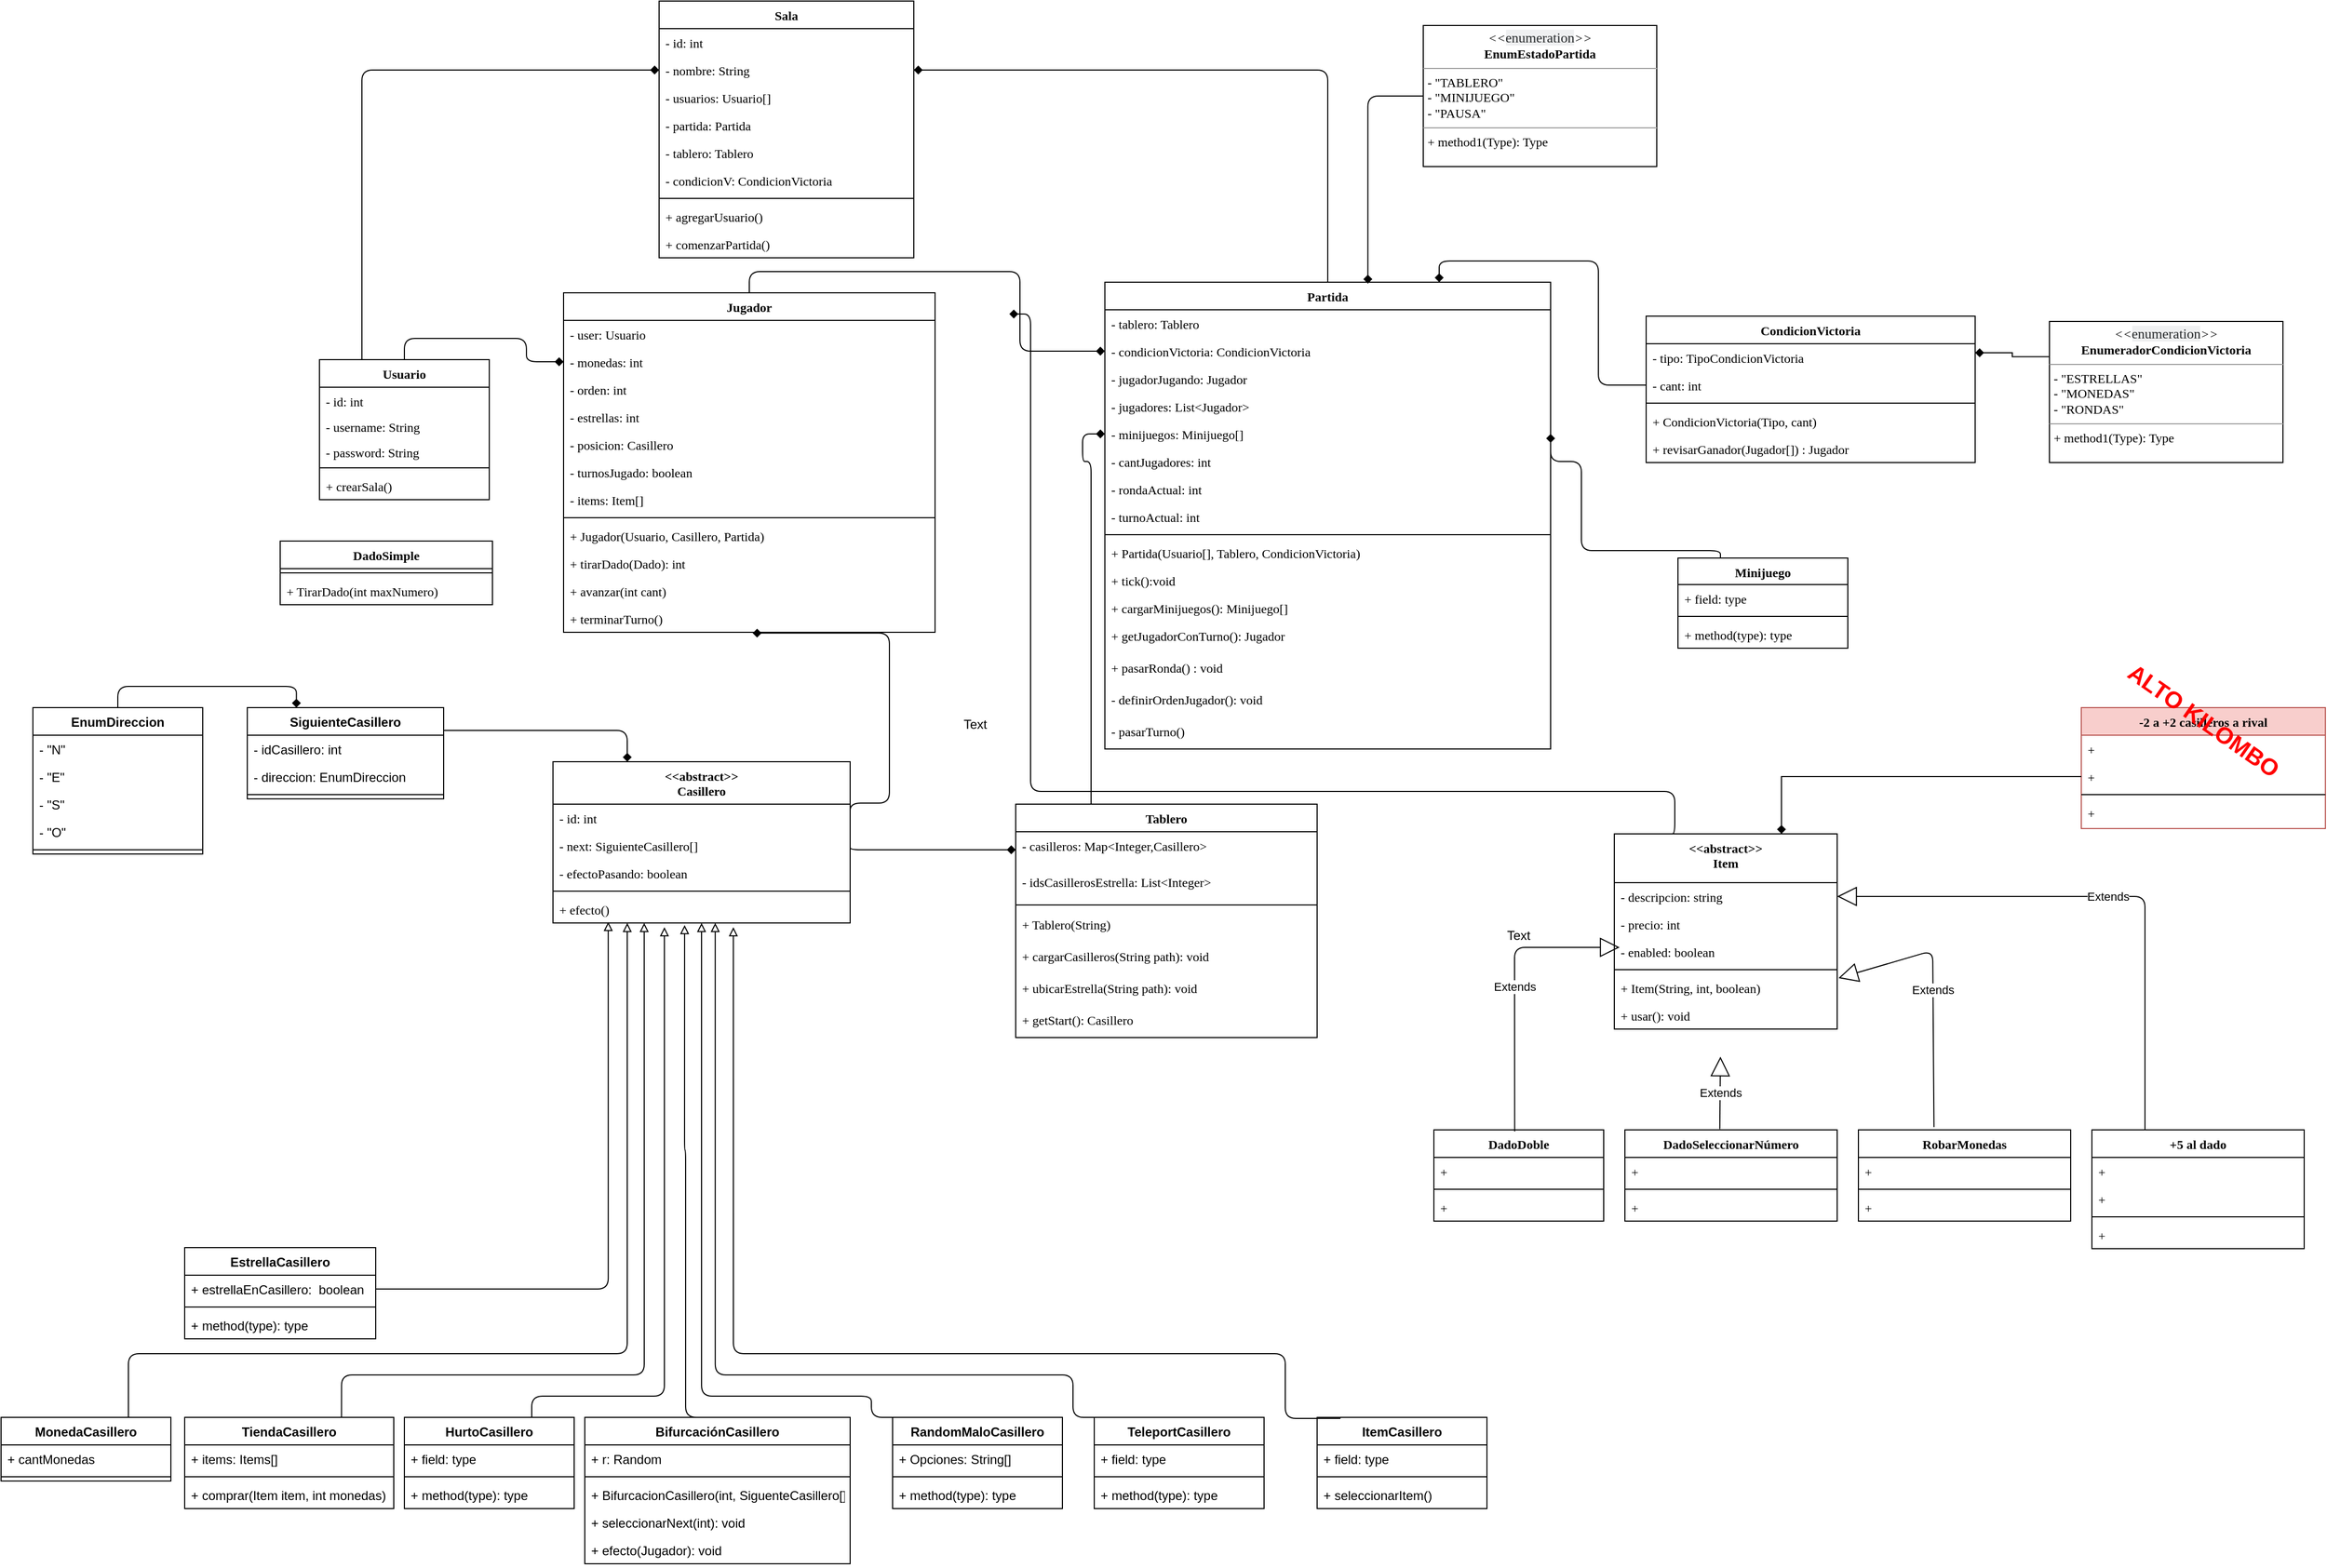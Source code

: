 <mxfile version="11.3.1" type="github" pages="1"><diagram name="Page-1" id="c4acf3e9-155e-7222-9cf6-157b1a14988f"><mxGraphModel dx="2386" dy="1651" grid="1" gridSize="10" guides="1" tooltips="1" connect="1" arrows="1" fold="1" page="1" pageScale="1" pageWidth="850" pageHeight="1100" background="#ffffff" math="0" shadow="0"><root><mxCell id="0"/><mxCell id="1" parent="0"/><mxCell id="59ivMKHbTsnTBATyZhBz-25" style="edgeStyle=orthogonalEdgeStyle;rounded=1;orthogonalLoop=1;jettySize=auto;html=1;exitX=0.25;exitY=0;exitDx=0;exitDy=0;entryX=0;entryY=0.5;entryDx=0;entryDy=0;startArrow=none;startFill=0;endArrow=diamond;endFill=1;fontFamily=Lucida Console;" parent="1" source="UISwAt4YMqUdB4dOmK9G-1" target="59ivMKHbTsnTBATyZhBz-18" edge="1"><mxGeometry relative="1" as="geometry"><Array as="points"><mxPoint x="269" y="-661"/></Array></mxGeometry></mxCell><mxCell id="UISwAt4YMqUdB4dOmK9G-1" value="Tablero" style="swimlane;fontStyle=1;align=center;verticalAlign=top;childLayout=stackLayout;horizontal=1;startSize=26;horizontalStack=0;resizeParent=1;resizeParentMax=0;resizeLast=0;collapsible=1;marginBottom=0;fontFamily=Lucida Console;" parent="1" vertex="1"><mxGeometry x="206" y="-338" width="284" height="220" as="geometry"/></mxCell><mxCell id="UISwAt4YMqUdB4dOmK9G-2" value="- casilleros: Map&lt;Integer,Casillero&gt;" style="text;strokeColor=none;fillColor=none;align=left;verticalAlign=top;spacingLeft=4;spacingRight=4;overflow=hidden;rotatable=0;points=[[0,0.5],[1,0.5]];portConstraint=eastwest;fontFamily=Lucida Console;" parent="UISwAt4YMqUdB4dOmK9G-1" vertex="1"><mxGeometry y="26" width="284" height="34" as="geometry"/></mxCell><mxCell id="SCdBTIr2IO7kyBTr5p18-4" value="- idsCasillerosEstrella: List&lt;Integer&gt;" style="text;strokeColor=none;fillColor=none;align=left;verticalAlign=top;spacingLeft=4;spacingRight=4;overflow=hidden;rotatable=0;points=[[0,0.5],[1,0.5]];portConstraint=eastwest;fontFamily=Lucida Console;" parent="UISwAt4YMqUdB4dOmK9G-1" vertex="1"><mxGeometry y="60" width="284" height="30" as="geometry"/></mxCell><mxCell id="UISwAt4YMqUdB4dOmK9G-3" value="" style="line;strokeWidth=1;fillColor=none;align=left;verticalAlign=middle;spacingTop=-1;spacingLeft=3;spacingRight=3;rotatable=0;labelPosition=right;points=[];portConstraint=eastwest;fontFamily=Lucida Console;" parent="UISwAt4YMqUdB4dOmK9G-1" vertex="1"><mxGeometry y="90" width="284" height="10" as="geometry"/></mxCell><mxCell id="UISwAt4YMqUdB4dOmK9G-4" value="+ Tablero(String)" style="text;strokeColor=none;fillColor=none;align=left;verticalAlign=top;spacingLeft=4;spacingRight=4;overflow=hidden;rotatable=0;points=[[0,0.5],[1,0.5]];portConstraint=eastwest;fontFamily=Lucida Console;" parent="UISwAt4YMqUdB4dOmK9G-1" vertex="1"><mxGeometry y="100" width="284" height="30" as="geometry"/></mxCell><mxCell id="at_m9scCm36ajEZVGMlZ-2" value="+ cargarCasilleros(String path): void" style="text;strokeColor=none;fillColor=none;align=left;verticalAlign=top;spacingLeft=4;spacingRight=4;overflow=hidden;rotatable=0;points=[[0,0.5],[1,0.5]];portConstraint=eastwest;fontFamily=Lucida Console;" vertex="1" parent="UISwAt4YMqUdB4dOmK9G-1"><mxGeometry y="130" width="284" height="30" as="geometry"/></mxCell><mxCell id="at_m9scCm36ajEZVGMlZ-3" value="+ ubicarEstrella(String path): void" style="text;strokeColor=none;fillColor=none;align=left;verticalAlign=top;spacingLeft=4;spacingRight=4;overflow=hidden;rotatable=0;points=[[0,0.5],[1,0.5]];portConstraint=eastwest;fontFamily=Lucida Console;" vertex="1" parent="UISwAt4YMqUdB4dOmK9G-1"><mxGeometry y="160" width="284" height="30" as="geometry"/></mxCell><mxCell id="at_m9scCm36ajEZVGMlZ-4" value="+ getStart(): Casillero" style="text;strokeColor=none;fillColor=none;align=left;verticalAlign=top;spacingLeft=4;spacingRight=4;overflow=hidden;rotatable=0;points=[[0,0.5],[1,0.5]];portConstraint=eastwest;fontFamily=Lucida Console;" vertex="1" parent="UISwAt4YMqUdB4dOmK9G-1"><mxGeometry y="190" width="284" height="30" as="geometry"/></mxCell><mxCell id="59ivMKHbTsnTBATyZhBz-21" style="edgeStyle=orthogonalEdgeStyle;rounded=1;orthogonalLoop=1;jettySize=auto;html=1;exitX=0.5;exitY=0;exitDx=0;exitDy=0;entryX=0;entryY=0.5;entryDx=0;entryDy=0;startArrow=none;startFill=0;endArrow=diamond;endFill=1;fontFamily=Lucida Console;" parent="1" source="k8qd7nkti8jpO9gWt1fe-7" target="59ivMKHbTsnTBATyZhBz-15" edge="1"><mxGeometry relative="1" as="geometry"/></mxCell><mxCell id="k8qd7nkti8jpO9gWt1fe-7" value="Jugador" style="swimlane;fontStyle=1;align=center;verticalAlign=top;childLayout=stackLayout;horizontal=1;startSize=26;horizontalStack=0;resizeParent=1;resizeParentMax=0;resizeLast=0;collapsible=1;marginBottom=0;fontFamily=Lucida Console;" parent="1" vertex="1"><mxGeometry x="-220" y="-820" width="350" height="320" as="geometry"/></mxCell><mxCell id="SCdBTIr2IO7kyBTr5p18-31" value="- user: Usuario" style="text;strokeColor=none;fillColor=none;align=left;verticalAlign=top;spacingLeft=4;spacingRight=4;overflow=hidden;rotatable=0;points=[[0,0.5],[1,0.5]];portConstraint=eastwest;fontFamily=Lucida Console;" parent="k8qd7nkti8jpO9gWt1fe-7" vertex="1"><mxGeometry y="26" width="350" height="26" as="geometry"/></mxCell><mxCell id="k8qd7nkti8jpO9gWt1fe-11" value="- monedas: int&#10;" style="text;strokeColor=none;fillColor=none;align=left;verticalAlign=top;spacingLeft=4;spacingRight=4;overflow=hidden;rotatable=0;points=[[0,0.5],[1,0.5]];portConstraint=eastwest;fontFamily=Lucida Console;" parent="k8qd7nkti8jpO9gWt1fe-7" vertex="1"><mxGeometry y="52" width="350" height="26" as="geometry"/></mxCell><mxCell id="SCdBTIr2IO7kyBTr5p18-2" value="- orden: int" style="text;strokeColor=none;fillColor=none;align=left;verticalAlign=top;spacingLeft=4;spacingRight=4;overflow=hidden;rotatable=0;points=[[0,0.5],[1,0.5]];portConstraint=eastwest;fontFamily=Lucida Console;" parent="k8qd7nkti8jpO9gWt1fe-7" vertex="1"><mxGeometry y="78" width="350" height="26" as="geometry"/></mxCell><mxCell id="-R49KxKi6Ui51VYpmpSC-28" value="- estrellas: int" style="text;strokeColor=none;fillColor=none;align=left;verticalAlign=top;spacingLeft=4;spacingRight=4;overflow=hidden;rotatable=0;points=[[0,0.5],[1,0.5]];portConstraint=eastwest;fontFamily=Lucida Console;" parent="k8qd7nkti8jpO9gWt1fe-7" vertex="1"><mxGeometry y="104" width="350" height="26" as="geometry"/></mxCell><mxCell id="k8qd7nkti8jpO9gWt1fe-8" value="- posicion: Casillero&#10;" style="text;strokeColor=none;fillColor=none;align=left;verticalAlign=top;spacingLeft=4;spacingRight=4;overflow=hidden;rotatable=0;points=[[0,0.5],[1,0.5]];portConstraint=eastwest;fontFamily=Lucida Console;" parent="k8qd7nkti8jpO9gWt1fe-7" vertex="1"><mxGeometry y="130" width="350" height="26" as="geometry"/></mxCell><mxCell id="k8qd7nkti8jpO9gWt1fe-12" value="- turnosJugado: boolean" style="text;strokeColor=none;fillColor=none;align=left;verticalAlign=top;spacingLeft=4;spacingRight=4;overflow=hidden;rotatable=0;points=[[0,0.5],[1,0.5]];portConstraint=eastwest;fontFamily=Lucida Console;" parent="k8qd7nkti8jpO9gWt1fe-7" vertex="1"><mxGeometry y="156" width="350" height="26" as="geometry"/></mxCell><mxCell id="7sUFWrYbpWVVWiip-0sw-13" value="- items: Item[]" style="text;strokeColor=none;fillColor=none;align=left;verticalAlign=top;spacingLeft=4;spacingRight=4;overflow=hidden;rotatable=0;points=[[0,0.5],[1,0.5]];portConstraint=eastwest;fontFamily=Lucida Console;" parent="k8qd7nkti8jpO9gWt1fe-7" vertex="1"><mxGeometry y="182" width="350" height="26" as="geometry"/></mxCell><mxCell id="k8qd7nkti8jpO9gWt1fe-9" value="" style="line;strokeWidth=1;fillColor=none;align=left;verticalAlign=middle;spacingTop=-1;spacingLeft=3;spacingRight=3;rotatable=0;labelPosition=right;points=[];portConstraint=eastwest;fontFamily=Lucida Console;" parent="k8qd7nkti8jpO9gWt1fe-7" vertex="1"><mxGeometry y="208" width="350" height="8" as="geometry"/></mxCell><mxCell id="XaHXx-rC3GMA9kxHEIKX-52" value="+ Jugador(Usuario, Casillero, Partida)" style="text;strokeColor=none;fillColor=none;align=left;verticalAlign=top;spacingLeft=4;spacingRight=4;overflow=hidden;rotatable=0;points=[[0,0.5],[1,0.5]];portConstraint=eastwest;fontFamily=Lucida Console;" parent="k8qd7nkti8jpO9gWt1fe-7" vertex="1"><mxGeometry y="216" width="350" height="26" as="geometry"/></mxCell><mxCell id="k8qd7nkti8jpO9gWt1fe-10" value="+ tirarDado(Dado): int" style="text;strokeColor=none;fillColor=none;align=left;verticalAlign=top;spacingLeft=4;spacingRight=4;overflow=hidden;rotatable=0;points=[[0,0.5],[1,0.5]];portConstraint=eastwest;fontFamily=Lucida Console;" parent="k8qd7nkti8jpO9gWt1fe-7" vertex="1"><mxGeometry y="242" width="350" height="26" as="geometry"/></mxCell><mxCell id="SCdBTIr2IO7kyBTr5p18-34" value="+ avanzar(int cant)" style="text;strokeColor=none;fillColor=none;align=left;verticalAlign=top;spacingLeft=4;spacingRight=4;overflow=hidden;rotatable=0;points=[[0,0.5],[1,0.5]];portConstraint=eastwest;fontFamily=Lucida Console;" parent="k8qd7nkti8jpO9gWt1fe-7" vertex="1"><mxGeometry y="268" width="350" height="26" as="geometry"/></mxCell><mxCell id="XaHXx-rC3GMA9kxHEIKX-64" value="+ terminarTurno()" style="text;strokeColor=none;fillColor=none;align=left;verticalAlign=top;spacingLeft=4;spacingRight=4;overflow=hidden;rotatable=0;points=[[0,0.5],[1,0.5]];portConstraint=eastwest;fontFamily=Lucida Console;" parent="k8qd7nkti8jpO9gWt1fe-7" vertex="1"><mxGeometry y="294" width="350" height="26" as="geometry"/></mxCell><mxCell id="NOaT4381prOP3Wp3srU9-16" style="rounded=1;orthogonalLoop=1;jettySize=auto;html=1;exitX=0.5;exitY=0;exitDx=0;exitDy=0;entryX=1;entryY=0.5;entryDx=0;entryDy=0;endArrow=diamond;endFill=1;edgeStyle=orthogonalEdgeStyle;" parent="1" source="k8qd7nkti8jpO9gWt1fe-14" target="NOaT4381prOP3Wp3srU9-7" edge="1"><mxGeometry relative="1" as="geometry"/></mxCell><mxCell id="k8qd7nkti8jpO9gWt1fe-14" value="Partida" style="swimlane;fontStyle=1;align=center;verticalAlign=top;childLayout=stackLayout;horizontal=1;startSize=26;horizontalStack=0;resizeParent=1;resizeParentMax=0;resizeLast=0;collapsible=1;marginBottom=0;fontFamily=Lucida Console;rounded=0;shadow=0;comic=0;glass=0;swimlaneLine=1;" parent="1" vertex="1"><mxGeometry x="290" y="-830" width="420" height="440" as="geometry"><mxRectangle x="290" y="-830" width="80" height="26" as="alternateBounds"/></mxGeometry></mxCell><mxCell id="59ivMKHbTsnTBATyZhBz-20" value="- tablero: Tablero" style="text;strokeColor=none;fillColor=none;align=left;verticalAlign=top;spacingLeft=4;spacingRight=4;overflow=hidden;rotatable=0;points=[[0,0.5],[1,0.5]];portConstraint=eastwest;fontFamily=Lucida Console;" parent="k8qd7nkti8jpO9gWt1fe-14" vertex="1"><mxGeometry y="26" width="420" height="26" as="geometry"/></mxCell><mxCell id="59ivMKHbTsnTBATyZhBz-15" value="- condicionVictoria: CondicionVictoria" style="text;strokeColor=none;fillColor=none;align=left;verticalAlign=top;spacingLeft=4;spacingRight=4;overflow=hidden;rotatable=0;points=[[0,0.5],[1,0.5]];portConstraint=eastwest;fontFamily=Lucida Console;" parent="k8qd7nkti8jpO9gWt1fe-14" vertex="1"><mxGeometry y="52" width="420" height="26" as="geometry"/></mxCell><mxCell id="XaHXx-rC3GMA9kxHEIKX-56" value="- jugadorJugando: Jugador" style="text;strokeColor=none;fillColor=none;align=left;verticalAlign=top;spacingLeft=4;spacingRight=4;overflow=hidden;rotatable=0;points=[[0,0.5],[1,0.5]];portConstraint=eastwest;fontFamily=Lucida Console;" parent="k8qd7nkti8jpO9gWt1fe-14" vertex="1"><mxGeometry y="78" width="420" height="26" as="geometry"/></mxCell><mxCell id="59ivMKHbTsnTBATyZhBz-6" value="- jugadores: List&lt;Jugador&gt;" style="text;strokeColor=none;fillColor=none;align=left;verticalAlign=top;spacingLeft=4;spacingRight=4;overflow=hidden;rotatable=0;points=[[0,0.5],[1,0.5]];portConstraint=eastwest;fontFamily=Lucida Console;" parent="k8qd7nkti8jpO9gWt1fe-14" vertex="1"><mxGeometry y="104" width="420" height="26" as="geometry"/></mxCell><mxCell id="59ivMKHbTsnTBATyZhBz-18" value="- minijuegos: Minijuego[]" style="text;strokeColor=none;fillColor=none;align=left;verticalAlign=top;spacingLeft=4;spacingRight=4;overflow=hidden;rotatable=0;points=[[0,0.5],[1,0.5]];portConstraint=eastwest;fontFamily=Lucida Console;" parent="k8qd7nkti8jpO9gWt1fe-14" vertex="1"><mxGeometry y="130" width="420" height="26" as="geometry"/></mxCell><mxCell id="59ivMKHbTsnTBATyZhBz-4" value="- cantJugadores: int" style="text;strokeColor=none;fillColor=none;align=left;verticalAlign=top;spacingLeft=4;spacingRight=4;overflow=hidden;rotatable=0;points=[[0,0.5],[1,0.5]];portConstraint=eastwest;fontFamily=Lucida Console;" parent="k8qd7nkti8jpO9gWt1fe-14" vertex="1"><mxGeometry y="156" width="420" height="26" as="geometry"/></mxCell><mxCell id="59ivMKHbTsnTBATyZhBz-5" value="- rondaActual: int" style="text;strokeColor=none;fillColor=none;align=left;verticalAlign=top;spacingLeft=4;spacingRight=4;overflow=hidden;rotatable=0;points=[[0,0.5],[1,0.5]];portConstraint=eastwest;fontFamily=Lucida Console;" parent="k8qd7nkti8jpO9gWt1fe-14" vertex="1"><mxGeometry y="182" width="420" height="26" as="geometry"/></mxCell><mxCell id="at_m9scCm36ajEZVGMlZ-7" value="- turnoActual: int" style="text;strokeColor=none;fillColor=none;align=left;verticalAlign=top;spacingLeft=4;spacingRight=4;overflow=hidden;rotatable=0;points=[[0,0.5],[1,0.5]];portConstraint=eastwest;fontFamily=Lucida Console;" vertex="1" parent="k8qd7nkti8jpO9gWt1fe-14"><mxGeometry y="208" width="420" height="26" as="geometry"/></mxCell><mxCell id="k8qd7nkti8jpO9gWt1fe-16" value="" style="line;strokeWidth=1;fillColor=none;align=left;verticalAlign=middle;spacingTop=-1;spacingLeft=3;spacingRight=3;rotatable=0;labelPosition=right;points=[];portConstraint=eastwest;fontFamily=Lucida Console;" parent="k8qd7nkti8jpO9gWt1fe-14" vertex="1"><mxGeometry y="234" width="420" height="8" as="geometry"/></mxCell><mxCell id="at_m9scCm36ajEZVGMlZ-6" value="+ Partida(Usuario[], Tablero, CondicionVictoria)" style="text;strokeColor=none;fillColor=none;align=left;verticalAlign=top;spacingLeft=4;spacingRight=4;overflow=hidden;rotatable=0;points=[[0,0.5],[1,0.5]];portConstraint=eastwest;fontFamily=Lucida Console;" vertex="1" parent="k8qd7nkti8jpO9gWt1fe-14"><mxGeometry y="242" width="420" height="26" as="geometry"/></mxCell><mxCell id="XaHXx-rC3GMA9kxHEIKX-51" value="+ tick():void" style="text;strokeColor=none;fillColor=none;align=left;verticalAlign=top;spacingLeft=4;spacingRight=4;overflow=hidden;rotatable=0;points=[[0,0.5],[1,0.5]];portConstraint=eastwest;fontFamily=Lucida Console;" parent="k8qd7nkti8jpO9gWt1fe-14" vertex="1"><mxGeometry y="268" width="420" height="26" as="geometry"/></mxCell><mxCell id="NOaT4381prOP3Wp3srU9-18" value="+ cargarMinijuegos(): Minijuego[]" style="text;strokeColor=none;fillColor=none;align=left;verticalAlign=top;spacingLeft=4;spacingRight=4;overflow=hidden;rotatable=0;points=[[0,0.5],[1,0.5]];portConstraint=eastwest;fontFamily=Lucida Console;" parent="k8qd7nkti8jpO9gWt1fe-14" vertex="1"><mxGeometry y="294" width="420" height="26" as="geometry"/></mxCell><mxCell id="XaHXx-rC3GMA9kxHEIKX-66" value="+ getJugadorConTurno(): Jugador" style="text;strokeColor=none;fillColor=none;align=left;verticalAlign=top;spacingLeft=4;spacingRight=4;overflow=hidden;rotatable=0;points=[[0,0.5],[1,0.5]];portConstraint=eastwest;fontFamily=Lucida Console;" parent="k8qd7nkti8jpO9gWt1fe-14" vertex="1"><mxGeometry y="320" width="420" height="30" as="geometry"/></mxCell><mxCell id="SCdBTIr2IO7kyBTr5p18-1" value="+ pasarRonda() : void&#10;" style="text;strokeColor=none;fillColor=none;align=left;verticalAlign=top;spacingLeft=4;spacingRight=4;overflow=hidden;rotatable=0;points=[[0,0.5],[1,0.5]];portConstraint=eastwest;fontFamily=Lucida Console;" parent="k8qd7nkti8jpO9gWt1fe-14" vertex="1"><mxGeometry y="350" width="420" height="30" as="geometry"/></mxCell><mxCell id="7sUFWrYbpWVVWiip-0sw-3" value="- definirOrdenJugador(): void&#10;" style="text;strokeColor=none;fillColor=none;align=left;verticalAlign=top;spacingLeft=4;spacingRight=4;overflow=hidden;rotatable=0;points=[[0,0.5],[1,0.5]];portConstraint=eastwest;fontFamily=Lucida Console;" parent="k8qd7nkti8jpO9gWt1fe-14" vertex="1"><mxGeometry y="380" width="420" height="30" as="geometry"/></mxCell><mxCell id="XaHXx-rC3GMA9kxHEIKX-65" value="- pasarTurno()" style="text;strokeColor=none;fillColor=none;align=left;verticalAlign=top;spacingLeft=4;spacingRight=4;overflow=hidden;rotatable=0;points=[[0,0.5],[1,0.5]];portConstraint=eastwest;fontFamily=Lucida Console;" parent="k8qd7nkti8jpO9gWt1fe-14" vertex="1"><mxGeometry y="410" width="420" height="30" as="geometry"/></mxCell><mxCell id="k8qd7nkti8jpO9gWt1fe-22" value="DadoDoble" style="swimlane;fontStyle=1;align=center;verticalAlign=top;childLayout=stackLayout;horizontal=1;startSize=26;horizontalStack=0;resizeParent=1;resizeParentMax=0;resizeLast=0;collapsible=1;marginBottom=0;fontFamily=Lucida Console;" parent="1" vertex="1"><mxGeometry x="600" y="-31" width="160" height="86" as="geometry"/></mxCell><mxCell id="k8qd7nkti8jpO9gWt1fe-23" value="+" style="text;strokeColor=none;fillColor=none;align=left;verticalAlign=top;spacingLeft=4;spacingRight=4;overflow=hidden;rotatable=0;points=[[0,0.5],[1,0.5]];portConstraint=eastwest;fontFamily=Lucida Console;" parent="k8qd7nkti8jpO9gWt1fe-22" vertex="1"><mxGeometry y="26" width="160" height="26" as="geometry"/></mxCell><mxCell id="k8qd7nkti8jpO9gWt1fe-24" value="" style="line;strokeWidth=1;fillColor=none;align=left;verticalAlign=middle;spacingTop=-1;spacingLeft=3;spacingRight=3;rotatable=0;labelPosition=right;points=[];portConstraint=eastwest;fontFamily=Lucida Console;" parent="k8qd7nkti8jpO9gWt1fe-22" vertex="1"><mxGeometry y="52" width="160" height="8" as="geometry"/></mxCell><mxCell id="k8qd7nkti8jpO9gWt1fe-25" value="+" style="text;strokeColor=none;fillColor=none;align=left;verticalAlign=top;spacingLeft=4;spacingRight=4;overflow=hidden;rotatable=0;points=[[0,0.5],[1,0.5]];portConstraint=eastwest;fontFamily=Lucida Console;" parent="k8qd7nkti8jpO9gWt1fe-22" vertex="1"><mxGeometry y="60" width="160" height="26" as="geometry"/></mxCell><mxCell id="SCdBTIr2IO7kyBTr5p18-17" style="edgeStyle=orthogonalEdgeStyle;rounded=1;orthogonalLoop=1;jettySize=auto;html=1;exitX=0.25;exitY=0;exitDx=0;exitDy=0;endArrow=diamond;endFill=1;" parent="1" source="k8qd7nkti8jpO9gWt1fe-37" edge="1"><mxGeometry relative="1" as="geometry"><mxPoint x="200" y="-800" as="targetPoint"/><Array as="points"><mxPoint x="827" y="-350"/><mxPoint x="220" y="-350"/><mxPoint x="220" y="-800"/></Array></mxGeometry></mxCell><mxCell id="k8qd7nkti8jpO9gWt1fe-37" value="&lt;&lt;abstract&gt;&gt;&#10;Item" style="swimlane;fontStyle=1;align=center;verticalAlign=top;childLayout=stackLayout;horizontal=1;startSize=46;horizontalStack=0;resizeParent=1;resizeParentMax=0;resizeLast=0;collapsible=1;marginBottom=0;fontFamily=Lucida Console;" parent="1" vertex="1"><mxGeometry x="770" y="-310" width="210" height="184" as="geometry"/></mxCell><mxCell id="k8qd7nkti8jpO9gWt1fe-42" value="- descripcion: string" style="text;strokeColor=none;fillColor=none;align=left;verticalAlign=top;spacingLeft=4;spacingRight=4;overflow=hidden;rotatable=0;points=[[0,0.5],[1,0.5]];portConstraint=eastwest;fontFamily=Lucida Console;" parent="k8qd7nkti8jpO9gWt1fe-37" vertex="1"><mxGeometry y="46" width="210" height="26" as="geometry"/></mxCell><mxCell id="7sUFWrYbpWVVWiip-0sw-12" value="- precio: int&#10;" style="text;strokeColor=none;fillColor=none;align=left;verticalAlign=top;spacingLeft=4;spacingRight=4;overflow=hidden;rotatable=0;points=[[0,0.5],[1,0.5]];portConstraint=eastwest;fontFamily=Lucida Console;" parent="k8qd7nkti8jpO9gWt1fe-37" vertex="1"><mxGeometry y="72" width="210" height="26" as="geometry"/></mxCell><mxCell id="at_m9scCm36ajEZVGMlZ-11" value="- enabled: boolean&#10;" style="text;strokeColor=none;fillColor=none;align=left;verticalAlign=top;spacingLeft=4;spacingRight=4;overflow=hidden;rotatable=0;points=[[0,0.5],[1,0.5]];portConstraint=eastwest;fontFamily=Lucida Console;" vertex="1" parent="k8qd7nkti8jpO9gWt1fe-37"><mxGeometry y="98" width="210" height="26" as="geometry"/></mxCell><mxCell id="k8qd7nkti8jpO9gWt1fe-39" value="" style="line;strokeWidth=1;fillColor=none;align=left;verticalAlign=middle;spacingTop=-1;spacingLeft=3;spacingRight=3;rotatable=0;labelPosition=right;points=[];portConstraint=eastwest;fontFamily=Lucida Console;" parent="k8qd7nkti8jpO9gWt1fe-37" vertex="1"><mxGeometry y="124" width="210" height="8" as="geometry"/></mxCell><mxCell id="k8qd7nkti8jpO9gWt1fe-40" value="+ Item(String, int, boolean)" style="text;strokeColor=none;fillColor=none;align=left;verticalAlign=top;spacingLeft=4;spacingRight=4;overflow=hidden;rotatable=0;points=[[0,0.5],[1,0.5]];portConstraint=eastwest;fontFamily=Lucida Console;" parent="k8qd7nkti8jpO9gWt1fe-37" vertex="1"><mxGeometry y="132" width="210" height="26" as="geometry"/></mxCell><mxCell id="at_m9scCm36ajEZVGMlZ-12" value="+ usar(): void" style="text;strokeColor=none;fillColor=none;align=left;verticalAlign=top;spacingLeft=4;spacingRight=4;overflow=hidden;rotatable=0;points=[[0,0.5],[1,0.5]];portConstraint=eastwest;fontFamily=Lucida Console;" vertex="1" parent="k8qd7nkti8jpO9gWt1fe-37"><mxGeometry y="158" width="210" height="26" as="geometry"/></mxCell><mxCell id="k8qd7nkti8jpO9gWt1fe-43" value="DadoSeleccionarNúmero" style="swimlane;fontStyle=1;align=center;verticalAlign=top;childLayout=stackLayout;horizontal=1;startSize=26;horizontalStack=0;resizeParent=1;resizeParentMax=0;resizeLast=0;collapsible=1;marginBottom=0;fontFamily=Lucida Console;" parent="1" vertex="1"><mxGeometry x="780" y="-31" width="200" height="86" as="geometry"/></mxCell><mxCell id="k8qd7nkti8jpO9gWt1fe-44" value="+" style="text;strokeColor=none;fillColor=none;align=left;verticalAlign=top;spacingLeft=4;spacingRight=4;overflow=hidden;rotatable=0;points=[[0,0.5],[1,0.5]];portConstraint=eastwest;fontFamily=Lucida Console;" parent="k8qd7nkti8jpO9gWt1fe-43" vertex="1"><mxGeometry y="26" width="200" height="26" as="geometry"/></mxCell><mxCell id="k8qd7nkti8jpO9gWt1fe-45" value="" style="line;strokeWidth=1;fillColor=none;align=left;verticalAlign=middle;spacingTop=-1;spacingLeft=3;spacingRight=3;rotatable=0;labelPosition=right;points=[];portConstraint=eastwest;fontFamily=Lucida Console;" parent="k8qd7nkti8jpO9gWt1fe-43" vertex="1"><mxGeometry y="52" width="200" height="8" as="geometry"/></mxCell><mxCell id="k8qd7nkti8jpO9gWt1fe-46" value="+" style="text;strokeColor=none;fillColor=none;align=left;verticalAlign=top;spacingLeft=4;spacingRight=4;overflow=hidden;rotatable=0;points=[[0,0.5],[1,0.5]];portConstraint=eastwest;fontFamily=Lucida Console;" parent="k8qd7nkti8jpO9gWt1fe-43" vertex="1"><mxGeometry y="60" width="200" height="26" as="geometry"/></mxCell><mxCell id="k8qd7nkti8jpO9gWt1fe-47" value="RobarMonedas" style="swimlane;fontStyle=1;align=center;verticalAlign=top;childLayout=stackLayout;horizontal=1;startSize=26;horizontalStack=0;resizeParent=1;resizeParentMax=0;resizeLast=0;collapsible=1;marginBottom=0;fontFamily=Lucida Console;" parent="1" vertex="1"><mxGeometry x="1000" y="-31" width="200" height="86" as="geometry"/></mxCell><mxCell id="k8qd7nkti8jpO9gWt1fe-48" value="+" style="text;strokeColor=none;fillColor=none;align=left;verticalAlign=top;spacingLeft=4;spacingRight=4;overflow=hidden;rotatable=0;points=[[0,0.5],[1,0.5]];portConstraint=eastwest;fontFamily=Lucida Console;" parent="k8qd7nkti8jpO9gWt1fe-47" vertex="1"><mxGeometry y="26" width="200" height="26" as="geometry"/></mxCell><mxCell id="k8qd7nkti8jpO9gWt1fe-49" value="" style="line;strokeWidth=1;fillColor=none;align=left;verticalAlign=middle;spacingTop=-1;spacingLeft=3;spacingRight=3;rotatable=0;labelPosition=right;points=[];portConstraint=eastwest;fontFamily=Lucida Console;" parent="k8qd7nkti8jpO9gWt1fe-47" vertex="1"><mxGeometry y="52" width="200" height="8" as="geometry"/></mxCell><mxCell id="k8qd7nkti8jpO9gWt1fe-50" value="+" style="text;strokeColor=none;fillColor=none;align=left;verticalAlign=top;spacingLeft=4;spacingRight=4;overflow=hidden;rotatable=0;points=[[0,0.5],[1,0.5]];portConstraint=eastwest;fontFamily=Lucida Console;" parent="k8qd7nkti8jpO9gWt1fe-47" vertex="1"><mxGeometry y="60" width="200" height="26" as="geometry"/></mxCell><mxCell id="59ivMKHbTsnTBATyZhBz-26" style="edgeStyle=orthogonalEdgeStyle;rounded=1;orthogonalLoop=1;jettySize=auto;html=1;exitX=0.5;exitY=0;exitDx=0;exitDy=0;entryX=0;entryY=0.5;entryDx=0;entryDy=0;startArrow=none;startFill=0;endArrow=diamond;endFill=1;fontFamily=Lucida Console;" parent="1" source="iO6MnTRIKXkWglGFPcSL-6" target="k8qd7nkti8jpO9gWt1fe-11" edge="1"><mxGeometry relative="1" as="geometry"/></mxCell><mxCell id="NOaT4381prOP3Wp3srU9-13" style="edgeStyle=orthogonalEdgeStyle;rounded=1;orthogonalLoop=1;jettySize=auto;html=1;exitX=0.25;exitY=0;exitDx=0;exitDy=0;entryX=0;entryY=0.5;entryDx=0;entryDy=0;endArrow=diamond;endFill=1;" parent="1" source="iO6MnTRIKXkWglGFPcSL-6" target="NOaT4381prOP3Wp3srU9-7" edge="1"><mxGeometry relative="1" as="geometry"/></mxCell><mxCell id="iO6MnTRIKXkWglGFPcSL-6" value="Usuario" style="swimlane;fontStyle=1;align=center;verticalAlign=top;childLayout=stackLayout;horizontal=1;startSize=26;horizontalStack=0;resizeParent=1;resizeParentMax=0;resizeLast=0;collapsible=1;marginBottom=0;fontFamily=Lucida Console;" parent="1" vertex="1"><mxGeometry x="-450" y="-757" width="160" height="132" as="geometry"/></mxCell><mxCell id="iO6MnTRIKXkWglGFPcSL-7" value="- id: int" style="text;strokeColor=none;fillColor=none;align=left;verticalAlign=top;spacingLeft=4;spacingRight=4;overflow=hidden;rotatable=0;points=[[0,0.5],[1,0.5]];portConstraint=eastwest;fontFamily=Lucida Console;" parent="iO6MnTRIKXkWglGFPcSL-6" vertex="1"><mxGeometry y="26" width="160" height="24" as="geometry"/></mxCell><mxCell id="59ivMKHbTsnTBATyZhBz-22" value="- username: String" style="text;strokeColor=none;fillColor=none;align=left;verticalAlign=top;spacingLeft=4;spacingRight=4;overflow=hidden;rotatable=0;points=[[0,0.5],[1,0.5]];portConstraint=eastwest;fontFamily=Lucida Console;" parent="iO6MnTRIKXkWglGFPcSL-6" vertex="1"><mxGeometry y="50" width="160" height="24" as="geometry"/></mxCell><mxCell id="59ivMKHbTsnTBATyZhBz-23" value="- password: String" style="text;strokeColor=none;fillColor=none;align=left;verticalAlign=top;spacingLeft=4;spacingRight=4;overflow=hidden;rotatable=0;points=[[0,0.5],[1,0.5]];portConstraint=eastwest;fontFamily=Lucida Console;" parent="iO6MnTRIKXkWglGFPcSL-6" vertex="1"><mxGeometry y="74" width="160" height="24" as="geometry"/></mxCell><mxCell id="iO6MnTRIKXkWglGFPcSL-8" value="" style="line;strokeWidth=1;fillColor=none;align=left;verticalAlign=middle;spacingTop=-1;spacingLeft=3;spacingRight=3;rotatable=0;labelPosition=right;points=[];portConstraint=eastwest;fontFamily=Lucida Console;" parent="iO6MnTRIKXkWglGFPcSL-6" vertex="1"><mxGeometry y="98" width="160" height="8" as="geometry"/></mxCell><mxCell id="iO6MnTRIKXkWglGFPcSL-9" value="+ crearSala()" style="text;strokeColor=none;fillColor=none;align=left;verticalAlign=top;spacingLeft=4;spacingRight=4;overflow=hidden;rotatable=0;points=[[0,0.5],[1,0.5]];portConstraint=eastwest;fontFamily=Lucida Console;" parent="iO6MnTRIKXkWglGFPcSL-6" vertex="1"><mxGeometry y="106" width="160" height="26" as="geometry"/></mxCell><mxCell id="59ivMKHbTsnTBATyZhBz-24" style="edgeStyle=orthogonalEdgeStyle;rounded=1;orthogonalLoop=1;jettySize=auto;html=1;exitX=0.25;exitY=0;exitDx=0;exitDy=0;entryX=1;entryY=0.5;entryDx=0;entryDy=0;startArrow=none;startFill=0;endArrow=diamond;endFill=1;fontFamily=Lucida Console;" parent="1" source="-R49KxKi6Ui51VYpmpSC-2" target="59ivMKHbTsnTBATyZhBz-18" edge="1"><mxGeometry relative="1" as="geometry"><Array as="points"><mxPoint x="870" y="-577"/><mxPoint x="739" y="-577"/><mxPoint x="739" y="-661"/></Array></mxGeometry></mxCell><mxCell id="-R49KxKi6Ui51VYpmpSC-2" value="Minijuego&#10;" style="swimlane;fontStyle=1;align=center;verticalAlign=top;childLayout=stackLayout;horizontal=1;startSize=25;horizontalStack=0;resizeParent=1;resizeParentMax=0;resizeLast=0;collapsible=1;marginBottom=0;fontFamily=Lucida Console;" parent="1" vertex="1"><mxGeometry x="830" y="-570" width="160" height="85" as="geometry"><mxRectangle x="500" y="-386" width="80" height="25" as="alternateBounds"/></mxGeometry></mxCell><mxCell id="-R49KxKi6Ui51VYpmpSC-3" value="+ field: type" style="text;strokeColor=none;fillColor=none;align=left;verticalAlign=top;spacingLeft=4;spacingRight=4;overflow=hidden;rotatable=0;points=[[0,0.5],[1,0.5]];portConstraint=eastwest;fontFamily=Lucida Console;" parent="-R49KxKi6Ui51VYpmpSC-2" vertex="1"><mxGeometry y="25" width="160" height="26" as="geometry"/></mxCell><mxCell id="-R49KxKi6Ui51VYpmpSC-4" value="" style="line;strokeWidth=1;fillColor=none;align=left;verticalAlign=middle;spacingTop=-1;spacingLeft=3;spacingRight=3;rotatable=0;labelPosition=right;points=[];portConstraint=eastwest;fontFamily=Lucida Console;" parent="-R49KxKi6Ui51VYpmpSC-2" vertex="1"><mxGeometry y="51" width="160" height="8" as="geometry"/></mxCell><mxCell id="-R49KxKi6Ui51VYpmpSC-5" value="+ method(type): type" style="text;strokeColor=none;fillColor=none;align=left;verticalAlign=top;spacingLeft=4;spacingRight=4;overflow=hidden;rotatable=0;points=[[0,0.5],[1,0.5]];portConstraint=eastwest;fontFamily=Lucida Console;" parent="-R49KxKi6Ui51VYpmpSC-2" vertex="1"><mxGeometry y="59" width="160" height="26" as="geometry"/></mxCell><mxCell id="59ivMKHbTsnTBATyZhBz-17" style="edgeStyle=orthogonalEdgeStyle;rounded=0;orthogonalLoop=1;jettySize=auto;html=1;exitX=0;exitY=0.25;exitDx=0;exitDy=0;entryX=1;entryY=0.25;entryDx=0;entryDy=0;startArrow=none;startFill=0;endArrow=diamond;endFill=1;fontFamily=Lucida Console;" parent="1" source="-R49KxKi6Ui51VYpmpSC-17" target="59ivMKHbTsnTBATyZhBz-7" edge="1"><mxGeometry relative="1" as="geometry"/></mxCell><mxCell id="-R49KxKi6Ui51VYpmpSC-17" value="&lt;p style=&quot;margin: 0px ; margin-top: 4px ; text-align: center&quot;&gt;&lt;i&gt;&amp;lt;&amp;lt;&lt;/i&gt;&lt;span style=&quot;color: rgb(36 , 39 , 41) ; font-size: 13px ; text-align: left ; background-color: rgb(239 , 240 , 241)&quot;&gt;enumeration&lt;/span&gt;&lt;i&gt;&amp;gt;&amp;gt;&lt;/i&gt;&lt;br&gt;&lt;b&gt;EnumeradorCondicionVictoria&lt;/b&gt;&lt;/p&gt;&lt;hr size=&quot;1&quot;&gt;&lt;p style=&quot;margin: 0px ; margin-left: 4px&quot;&gt;- &quot;ESTRELLAS&quot;&lt;/p&gt;&lt;p style=&quot;margin: 0px ; margin-left: 4px&quot;&gt;- &quot;MONEDAS&quot;&lt;/p&gt;&lt;p style=&quot;margin: 0px ; margin-left: 4px&quot;&gt;- &quot;RONDAS&quot;&lt;/p&gt;&lt;hr size=&quot;1&quot;&gt;&lt;p style=&quot;margin: 0px ; margin-left: 4px&quot;&gt;+ method1(Type): Type&lt;/p&gt;" style="verticalAlign=top;align=left;overflow=fill;fontSize=12;fontFamily=Lucida Console;html=1;" parent="1" vertex="1"><mxGeometry x="1180" y="-793" width="220" height="133" as="geometry"/></mxCell><mxCell id="-R49KxKi6Ui51VYpmpSC-58" value="&lt;&lt;abstract&gt;&gt;&#10;Casillero" style="swimlane;fontStyle=1;align=center;verticalAlign=top;childLayout=stackLayout;horizontal=1;startSize=40;horizontalStack=0;resizeParent=1;resizeParentMax=0;resizeLast=0;collapsible=1;marginBottom=0;fontFamily=Lucida Console;" parent="1" vertex="1"><mxGeometry x="-230" y="-378" width="280" height="152" as="geometry"/></mxCell><mxCell id="SCdBTIr2IO7kyBTr5p18-7" value="- id: int" style="text;strokeColor=none;fillColor=none;align=left;verticalAlign=top;spacingLeft=4;spacingRight=4;overflow=hidden;rotatable=0;points=[[0,0.5],[1,0.5]];portConstraint=eastwest;fontFamily=Lucida Console;" parent="-R49KxKi6Ui51VYpmpSC-58" vertex="1"><mxGeometry y="40" width="280" height="26" as="geometry"/></mxCell><mxCell id="NOaT4381prOP3Wp3srU9-17" value="- next: SiguienteCasillero[]" style="text;strokeColor=none;fillColor=none;align=left;verticalAlign=top;spacingLeft=4;spacingRight=4;overflow=hidden;rotatable=0;points=[[0,0.5],[1,0.5]];portConstraint=eastwest;fontFamily=Lucida Console;" parent="-R49KxKi6Ui51VYpmpSC-58" vertex="1"><mxGeometry y="66" width="280" height="26" as="geometry"/></mxCell><mxCell id="XaHXx-rC3GMA9kxHEIKX-41" value="- efectoPasando: boolean" style="text;strokeColor=none;fillColor=none;align=left;verticalAlign=top;spacingLeft=4;spacingRight=4;overflow=hidden;rotatable=0;points=[[0,0.5],[1,0.5]];portConstraint=eastwest;fontFamily=Lucida Console;" parent="-R49KxKi6Ui51VYpmpSC-58" vertex="1"><mxGeometry y="92" width="280" height="26" as="geometry"/></mxCell><mxCell id="-R49KxKi6Ui51VYpmpSC-66" value="" style="line;strokeWidth=1;fillColor=none;align=left;verticalAlign=middle;spacingTop=-1;spacingLeft=3;spacingRight=3;rotatable=0;labelPosition=right;points=[];portConstraint=eastwest;fontFamily=Lucida Console;" parent="-R49KxKi6Ui51VYpmpSC-58" vertex="1"><mxGeometry y="118" width="280" height="8" as="geometry"/></mxCell><mxCell id="-R49KxKi6Ui51VYpmpSC-65" value="+ efecto()" style="text;strokeColor=none;fillColor=none;align=left;verticalAlign=top;spacingLeft=4;spacingRight=4;overflow=hidden;rotatable=0;points=[[0,0.5],[1,0.5]];portConstraint=eastwest;fontFamily=Lucida Console;" parent="-R49KxKi6Ui51VYpmpSC-58" vertex="1"><mxGeometry y="126" width="280" height="26" as="geometry"/></mxCell><mxCell id="59ivMKHbTsnTBATyZhBz-2" style="edgeStyle=orthogonalEdgeStyle;rounded=1;orthogonalLoop=1;jettySize=auto;html=1;entryX=0;entryY=0.5;entryDx=0;entryDy=0;startArrow=none;startFill=0;endArrow=diamond;endFill=1;fontFamily=Lucida Console;exitX=1;exitY=0.5;exitDx=0;exitDy=0;" parent="1" source="NOaT4381prOP3Wp3srU9-17" target="UISwAt4YMqUdB4dOmK9G-2" edge="1"><mxGeometry relative="1" as="geometry"><mxPoint x="101" y="-361" as="sourcePoint"/><Array as="points"><mxPoint x="50" y="-295"/></Array></mxGeometry></mxCell><mxCell id="59ivMKHbTsnTBATyZhBz-7" value="CondicionVictoria" style="swimlane;fontStyle=1;align=center;verticalAlign=top;childLayout=stackLayout;horizontal=1;startSize=26;horizontalStack=0;resizeParent=1;resizeParentMax=0;resizeLast=0;collapsible=1;marginBottom=0;fontFamily=Lucida Console;" parent="1" vertex="1"><mxGeometry x="800" y="-798" width="310" height="138" as="geometry"/></mxCell><mxCell id="59ivMKHbTsnTBATyZhBz-8" value="- tipo: TipoCondicionVictoria" style="text;strokeColor=none;fillColor=none;align=left;verticalAlign=top;spacingLeft=4;spacingRight=4;overflow=hidden;rotatable=0;points=[[0,0.5],[1,0.5]];portConstraint=eastwest;fontFamily=Lucida Console;" parent="59ivMKHbTsnTBATyZhBz-7" vertex="1"><mxGeometry y="26" width="310" height="26" as="geometry"/></mxCell><mxCell id="59ivMKHbTsnTBATyZhBz-12" value="- cant: int" style="text;strokeColor=none;fillColor=none;align=left;verticalAlign=top;spacingLeft=4;spacingRight=4;overflow=hidden;rotatable=0;points=[[0,0.5],[1,0.5]];portConstraint=eastwest;fontFamily=Lucida Console;" parent="59ivMKHbTsnTBATyZhBz-7" vertex="1"><mxGeometry y="52" width="310" height="26" as="geometry"/></mxCell><mxCell id="59ivMKHbTsnTBATyZhBz-13" value="" style="line;strokeWidth=1;fillColor=none;align=left;verticalAlign=middle;spacingTop=-1;spacingLeft=3;spacingRight=3;rotatable=0;labelPosition=right;points=[];portConstraint=eastwest;fontFamily=Lucida Console;" parent="59ivMKHbTsnTBATyZhBz-7" vertex="1"><mxGeometry y="78" width="310" height="8" as="geometry"/></mxCell><mxCell id="59ivMKHbTsnTBATyZhBz-14" value="+ CondicionVictoria(Tipo, cant)" style="text;strokeColor=none;fillColor=none;align=left;verticalAlign=top;spacingLeft=4;spacingRight=4;overflow=hidden;rotatable=0;points=[[0,0.5],[1,0.5]];portConstraint=eastwest;fontFamily=Lucida Console;" parent="59ivMKHbTsnTBATyZhBz-7" vertex="1"><mxGeometry y="86" width="310" height="26" as="geometry"/></mxCell><mxCell id="XaHXx-rC3GMA9kxHEIKX-53" value="+ revisarGanador(Jugador[]) : Jugador" style="text;strokeColor=none;fillColor=none;align=left;verticalAlign=top;spacingLeft=4;spacingRight=4;overflow=hidden;rotatable=0;points=[[0,0.5],[1,0.5]];portConstraint=eastwest;fontFamily=Lucida Console;" parent="59ivMKHbTsnTBATyZhBz-7" vertex="1"><mxGeometry y="112" width="310" height="26" as="geometry"/></mxCell><mxCell id="59ivMKHbTsnTBATyZhBz-16" style="edgeStyle=orthogonalEdgeStyle;rounded=1;orthogonalLoop=1;jettySize=auto;html=1;exitX=0;exitY=0.5;exitDx=0;exitDy=0;startArrow=none;startFill=0;endArrow=diamond;endFill=1;entryX=0.75;entryY=0;entryDx=0;entryDy=0;fontFamily=Lucida Console;" parent="1" source="59ivMKHbTsnTBATyZhBz-12" target="k8qd7nkti8jpO9gWt1fe-14" edge="1"><mxGeometry relative="1" as="geometry"><mxPoint x="630" y="-790" as="targetPoint"/></mxGeometry></mxCell><mxCell id="NOaT4381prOP3Wp3srU9-5" value="Sala" style="swimlane;fontStyle=1;align=center;verticalAlign=top;childLayout=stackLayout;horizontal=1;startSize=26;horizontalStack=0;resizeParent=1;resizeParentMax=0;resizeLast=0;collapsible=1;marginBottom=0;fontFamily=Lucida Console;" parent="1" vertex="1"><mxGeometry x="-130" y="-1095" width="240" height="242" as="geometry"/></mxCell><mxCell id="NOaT4381prOP3Wp3srU9-6" value="- id: int" style="text;strokeColor=none;fillColor=none;align=left;verticalAlign=top;spacingLeft=4;spacingRight=4;overflow=hidden;rotatable=0;points=[[0,0.5],[1,0.5]];portConstraint=eastwest;fontFamily=Lucida Console;" parent="NOaT4381prOP3Wp3srU9-5" vertex="1"><mxGeometry y="26" width="240" height="26" as="geometry"/></mxCell><mxCell id="NOaT4381prOP3Wp3srU9-7" value="- nombre: String" style="text;strokeColor=none;fillColor=none;align=left;verticalAlign=top;spacingLeft=4;spacingRight=4;overflow=hidden;rotatable=0;points=[[0,0.5],[1,0.5]];portConstraint=eastwest;fontFamily=Lucida Console;" parent="NOaT4381prOP3Wp3srU9-5" vertex="1"><mxGeometry y="52" width="240" height="26" as="geometry"/></mxCell><mxCell id="NOaT4381prOP3Wp3srU9-8" value="- usuarios: Usuario[]" style="text;strokeColor=none;fillColor=none;align=left;verticalAlign=top;spacingLeft=4;spacingRight=4;overflow=hidden;rotatable=0;points=[[0,0.5],[1,0.5]];portConstraint=eastwest;fontFamily=Lucida Console;" parent="NOaT4381prOP3Wp3srU9-5" vertex="1"><mxGeometry y="78" width="240" height="26" as="geometry"/></mxCell><mxCell id="at_m9scCm36ajEZVGMlZ-8" value="- partida: Partida" style="text;strokeColor=none;fillColor=none;align=left;verticalAlign=top;spacingLeft=4;spacingRight=4;overflow=hidden;rotatable=0;points=[[0,0.5],[1,0.5]];portConstraint=eastwest;fontFamily=Lucida Console;" vertex="1" parent="NOaT4381prOP3Wp3srU9-5"><mxGeometry y="104" width="240" height="26" as="geometry"/></mxCell><mxCell id="at_m9scCm36ajEZVGMlZ-9" value="- tablero: Tablero" style="text;strokeColor=none;fillColor=none;align=left;verticalAlign=top;spacingLeft=4;spacingRight=4;overflow=hidden;rotatable=0;points=[[0,0.5],[1,0.5]];portConstraint=eastwest;fontFamily=Lucida Console;" vertex="1" parent="NOaT4381prOP3Wp3srU9-5"><mxGeometry y="130" width="240" height="26" as="geometry"/></mxCell><mxCell id="NOaT4381prOP3Wp3srU9-14" value="- condicionV: CondicionVictoria" style="text;strokeColor=none;fillColor=none;align=left;verticalAlign=top;spacingLeft=4;spacingRight=4;overflow=hidden;rotatable=0;points=[[0,0.5],[1,0.5]];portConstraint=eastwest;fontFamily=Lucida Console;" parent="NOaT4381prOP3Wp3srU9-5" vertex="1"><mxGeometry y="156" width="240" height="26" as="geometry"/></mxCell><mxCell id="NOaT4381prOP3Wp3srU9-10" value="" style="line;strokeWidth=1;fillColor=none;align=left;verticalAlign=middle;spacingTop=-1;spacingLeft=3;spacingRight=3;rotatable=0;labelPosition=right;points=[];portConstraint=eastwest;fontFamily=Lucida Console;" parent="NOaT4381prOP3Wp3srU9-5" vertex="1"><mxGeometry y="182" width="240" height="8" as="geometry"/></mxCell><mxCell id="NOaT4381prOP3Wp3srU9-11" value="+ agregarUsuario()" style="text;strokeColor=none;fillColor=none;align=left;verticalAlign=top;spacingLeft=4;spacingRight=4;overflow=hidden;rotatable=0;points=[[0,0.5],[1,0.5]];portConstraint=eastwest;fontFamily=Lucida Console;" parent="NOaT4381prOP3Wp3srU9-5" vertex="1"><mxGeometry y="190" width="240" height="26" as="geometry"/></mxCell><mxCell id="SCdBTIr2IO7kyBTr5p18-32" value="+ comenzarPartida()" style="text;strokeColor=none;fillColor=none;align=left;verticalAlign=top;spacingLeft=4;spacingRight=4;overflow=hidden;rotatable=0;points=[[0,0.5],[1,0.5]];portConstraint=eastwest;fontFamily=Lucida Console;" parent="NOaT4381prOP3Wp3srU9-5" vertex="1"><mxGeometry y="216" width="240" height="26" as="geometry"/></mxCell><mxCell id="7sUFWrYbpWVVWiip-0sw-8" value="Extends" style="endArrow=block;endSize=16;endFill=0;html=1;exitX=0.476;exitY=0.018;exitDx=0;exitDy=0;exitPerimeter=0;" parent="1" source="k8qd7nkti8jpO9gWt1fe-22" edge="1"><mxGeometry width="160" relative="1" as="geometry"><mxPoint x="650" y="-203" as="sourcePoint"/><mxPoint x="775" y="-203" as="targetPoint"/><Array as="points"><mxPoint x="676" y="-203"/></Array></mxGeometry></mxCell><mxCell id="7sUFWrYbpWVVWiip-0sw-9" value="Extends" style="endArrow=block;endSize=16;endFill=0;html=1;exitX=0.447;exitY=-0.009;exitDx=0;exitDy=0;exitPerimeter=0;" parent="1" source="k8qd7nkti8jpO9gWt1fe-43" edge="1"><mxGeometry width="160" relative="1" as="geometry"><mxPoint x="870" y="-120" as="sourcePoint"/><mxPoint x="870" y="-100" as="targetPoint"/></mxGeometry></mxCell><mxCell id="7sUFWrYbpWVVWiip-0sw-10" value="Extends" style="endArrow=block;endSize=16;endFill=0;html=1;entryX=1.006;entryY=0.153;entryDx=0;entryDy=0;entryPerimeter=0;exitX=0.356;exitY=-0.03;exitDx=0;exitDy=0;exitPerimeter=0;" parent="1" source="k8qd7nkti8jpO9gWt1fe-47" target="k8qd7nkti8jpO9gWt1fe-40" edge="1"><mxGeometry width="160" relative="1" as="geometry"><mxPoint x="1020" y="-140" as="sourcePoint"/><mxPoint x="1180" y="-140" as="targetPoint"/><Array as="points"><mxPoint x="1070" y="-200"/></Array></mxGeometry></mxCell><mxCell id="SCdBTIr2IO7kyBTr5p18-18" value="+5 al dado" style="swimlane;fontStyle=1;align=center;verticalAlign=top;childLayout=stackLayout;horizontal=1;startSize=26;horizontalStack=0;resizeParent=1;resizeParentMax=0;resizeLast=0;collapsible=1;marginBottom=0;fontFamily=Lucida Console;" parent="1" vertex="1"><mxGeometry x="1220" y="-31" width="200" height="112" as="geometry"/></mxCell><mxCell id="SCdBTIr2IO7kyBTr5p18-19" value="+" style="text;strokeColor=none;fillColor=none;align=left;verticalAlign=top;spacingLeft=4;spacingRight=4;overflow=hidden;rotatable=0;points=[[0,0.5],[1,0.5]];portConstraint=eastwest;fontFamily=Lucida Console;" parent="SCdBTIr2IO7kyBTr5p18-18" vertex="1"><mxGeometry y="26" width="200" height="26" as="geometry"/></mxCell><mxCell id="7sUFWrYbpWVVWiip-0sw-11" value="+" style="text;strokeColor=none;fillColor=none;align=left;verticalAlign=top;spacingLeft=4;spacingRight=4;overflow=hidden;rotatable=0;points=[[0,0.5],[1,0.5]];portConstraint=eastwest;fontFamily=Lucida Console;" parent="SCdBTIr2IO7kyBTr5p18-18" vertex="1"><mxGeometry y="52" width="200" height="26" as="geometry"/></mxCell><mxCell id="SCdBTIr2IO7kyBTr5p18-20" value="" style="line;strokeWidth=1;fillColor=none;align=left;verticalAlign=middle;spacingTop=-1;spacingLeft=3;spacingRight=3;rotatable=0;labelPosition=right;points=[];portConstraint=eastwest;fontFamily=Lucida Console;" parent="SCdBTIr2IO7kyBTr5p18-18" vertex="1"><mxGeometry y="78" width="200" height="8" as="geometry"/></mxCell><mxCell id="SCdBTIr2IO7kyBTr5p18-21" value="+" style="text;strokeColor=none;fillColor=none;align=left;verticalAlign=top;spacingLeft=4;spacingRight=4;overflow=hidden;rotatable=0;points=[[0,0.5],[1,0.5]];portConstraint=eastwest;fontFamily=Lucida Console;" parent="SCdBTIr2IO7kyBTr5p18-18" vertex="1"><mxGeometry y="86" width="200" height="26" as="geometry"/></mxCell><mxCell id="SCdBTIr2IO7kyBTr5p18-22" value="Extends" style="endArrow=block;endSize=16;endFill=0;html=1;entryX=1;entryY=0.5;entryDx=0;entryDy=0;exitX=0.25;exitY=0;exitDx=0;exitDy=0;" parent="1" source="SCdBTIr2IO7kyBTr5p18-18" target="k8qd7nkti8jpO9gWt1fe-42" edge="1"><mxGeometry width="160" relative="1" as="geometry"><mxPoint x="1264.7" y="-160.58" as="sourcePoint"/><mxPoint x="1135.42" y="-243.996" as="targetPoint"/><Array as="points"><mxPoint x="1270" y="-251"/></Array></mxGeometry></mxCell><mxCell id="SCdBTIr2IO7kyBTr5p18-23" value="-2 a +2 casilleros a rival" style="swimlane;fontStyle=1;align=center;verticalAlign=top;childLayout=stackLayout;horizontal=1;startSize=26;horizontalStack=0;resizeParent=1;resizeParentMax=0;resizeLast=0;collapsible=1;marginBottom=0;fontFamily=Lucida Console;fillColor=#f8cecc;strokeColor=#b85450;" parent="1" vertex="1"><mxGeometry x="1210" y="-429" width="230" height="114" as="geometry"/></mxCell><mxCell id="SCdBTIr2IO7kyBTr5p18-24" value="+" style="text;align=left;verticalAlign=top;spacingLeft=4;spacingRight=4;overflow=hidden;rotatable=0;points=[[0,0.5],[1,0.5]];portConstraint=eastwest;fontFamily=Lucida Console;" parent="SCdBTIr2IO7kyBTr5p18-23" vertex="1"><mxGeometry y="26" width="230" height="26" as="geometry"/></mxCell><mxCell id="SCdBTIr2IO7kyBTr5p18-25" value="+" style="text;align=left;verticalAlign=top;spacingLeft=4;spacingRight=4;overflow=hidden;rotatable=0;points=[[0,0.5],[1,0.5]];portConstraint=eastwest;fontFamily=Lucida Console;" parent="SCdBTIr2IO7kyBTr5p18-23" vertex="1"><mxGeometry y="52" width="230" height="26" as="geometry"/></mxCell><mxCell id="SCdBTIr2IO7kyBTr5p18-26" value="" style="line;strokeWidth=1;align=left;verticalAlign=middle;spacingTop=-1;spacingLeft=3;spacingRight=3;rotatable=0;labelPosition=right;points=[];portConstraint=eastwest;fontFamily=Lucida Console;" parent="SCdBTIr2IO7kyBTr5p18-23" vertex="1"><mxGeometry y="78" width="230" height="8" as="geometry"/></mxCell><mxCell id="SCdBTIr2IO7kyBTr5p18-27" value="+" style="text;align=left;verticalAlign=top;spacingLeft=4;spacingRight=4;overflow=hidden;rotatable=0;points=[[0,0.5],[1,0.5]];portConstraint=eastwest;fontFamily=Lucida Console;" parent="SCdBTIr2IO7kyBTr5p18-23" vertex="1"><mxGeometry y="86" width="230" height="28" as="geometry"/></mxCell><mxCell id="SCdBTIr2IO7kyBTr5p18-28" style="edgeStyle=orthogonalEdgeStyle;rounded=0;orthogonalLoop=1;jettySize=auto;html=1;exitX=0;exitY=0.5;exitDx=0;exitDy=0;entryX=0.75;entryY=0;entryDx=0;entryDy=0;endArrow=diamond;endFill=1;" parent="1" source="SCdBTIr2IO7kyBTr5p18-25" target="k8qd7nkti8jpO9gWt1fe-37" edge="1"><mxGeometry relative="1" as="geometry"/></mxCell><mxCell id="SCdBTIr2IO7kyBTr5p18-35" style="edgeStyle=orthogonalEdgeStyle;rounded=1;orthogonalLoop=1;jettySize=auto;html=1;exitX=1;exitY=0.5;exitDx=0;exitDy=0;endArrow=diamond;endFill=1;entryX=0.509;entryY=1.031;entryDx=0;entryDy=0;entryPerimeter=0;" parent="1" source="SCdBTIr2IO7kyBTr5p18-7" target="XaHXx-rC3GMA9kxHEIKX-64" edge="1"><mxGeometry relative="1" as="geometry"><Array as="points"><mxPoint x="50" y="-339"/><mxPoint x="87" y="-339"/></Array><mxPoint x="87" y="-510" as="targetPoint"/></mxGeometry></mxCell><mxCell id="XaHXx-rC3GMA9kxHEIKX-3" value="MonedaCasillero" style="swimlane;fontStyle=1;align=center;verticalAlign=top;childLayout=stackLayout;horizontal=1;startSize=26;horizontalStack=0;resizeParent=1;resizeParentMax=0;resizeLast=0;collapsible=1;marginBottom=0;" parent="1" vertex="1"><mxGeometry x="-750" y="240" width="160" height="60" as="geometry"/></mxCell><mxCell id="XaHXx-rC3GMA9kxHEIKX-4" value="+ cantMonedas" style="text;strokeColor=none;fillColor=none;align=left;verticalAlign=top;spacingLeft=4;spacingRight=4;overflow=hidden;rotatable=0;points=[[0,0.5],[1,0.5]];portConstraint=eastwest;" parent="XaHXx-rC3GMA9kxHEIKX-3" vertex="1"><mxGeometry y="26" width="160" height="26" as="geometry"/></mxCell><mxCell id="XaHXx-rC3GMA9kxHEIKX-5" value="" style="line;strokeWidth=1;fillColor=none;align=left;verticalAlign=middle;spacingTop=-1;spacingLeft=3;spacingRight=3;rotatable=0;labelPosition=right;points=[];portConstraint=eastwest;" parent="XaHXx-rC3GMA9kxHEIKX-3" vertex="1"><mxGeometry y="52" width="160" height="8" as="geometry"/></mxCell><mxCell id="XaHXx-rC3GMA9kxHEIKX-7" value="ItemCasillero" style="swimlane;fontStyle=1;align=center;verticalAlign=top;childLayout=stackLayout;horizontal=1;startSize=26;horizontalStack=0;resizeParent=1;resizeParentMax=0;resizeLast=0;collapsible=1;marginBottom=0;" parent="1" vertex="1"><mxGeometry x="490" y="240" width="160" height="86" as="geometry"/></mxCell><mxCell id="XaHXx-rC3GMA9kxHEIKX-8" value="+ field: type" style="text;strokeColor=none;fillColor=none;align=left;verticalAlign=top;spacingLeft=4;spacingRight=4;overflow=hidden;rotatable=0;points=[[0,0.5],[1,0.5]];portConstraint=eastwest;" parent="XaHXx-rC3GMA9kxHEIKX-7" vertex="1"><mxGeometry y="26" width="160" height="26" as="geometry"/></mxCell><mxCell id="XaHXx-rC3GMA9kxHEIKX-9" value="" style="line;strokeWidth=1;fillColor=none;align=left;verticalAlign=middle;spacingTop=-1;spacingLeft=3;spacingRight=3;rotatable=0;labelPosition=right;points=[];portConstraint=eastwest;" parent="XaHXx-rC3GMA9kxHEIKX-7" vertex="1"><mxGeometry y="52" width="160" height="8" as="geometry"/></mxCell><mxCell id="XaHXx-rC3GMA9kxHEIKX-10" value="+ seleccionarItem()" style="text;strokeColor=none;fillColor=none;align=left;verticalAlign=top;spacingLeft=4;spacingRight=4;overflow=hidden;rotatable=0;points=[[0,0.5],[1,0.5]];portConstraint=eastwest;" parent="XaHXx-rC3GMA9kxHEIKX-7" vertex="1"><mxGeometry y="60" width="160" height="26" as="geometry"/></mxCell><mxCell id="XaHXx-rC3GMA9kxHEIKX-11" value="TiendaCasillero" style="swimlane;fontStyle=1;align=center;verticalAlign=top;childLayout=stackLayout;horizontal=1;startSize=26;horizontalStack=0;resizeParent=1;resizeParentMax=0;resizeLast=0;collapsible=1;marginBottom=0;" parent="1" vertex="1"><mxGeometry x="-577" y="240" width="197" height="86" as="geometry"/></mxCell><mxCell id="XaHXx-rC3GMA9kxHEIKX-12" value="+ items: Items[]" style="text;strokeColor=none;fillColor=none;align=left;verticalAlign=top;spacingLeft=4;spacingRight=4;overflow=hidden;rotatable=0;points=[[0,0.5],[1,0.5]];portConstraint=eastwest;" parent="XaHXx-rC3GMA9kxHEIKX-11" vertex="1"><mxGeometry y="26" width="197" height="26" as="geometry"/></mxCell><mxCell id="XaHXx-rC3GMA9kxHEIKX-13" value="" style="line;strokeWidth=1;fillColor=none;align=left;verticalAlign=middle;spacingTop=-1;spacingLeft=3;spacingRight=3;rotatable=0;labelPosition=right;points=[];portConstraint=eastwest;" parent="XaHXx-rC3GMA9kxHEIKX-11" vertex="1"><mxGeometry y="52" width="197" height="8" as="geometry"/></mxCell><mxCell id="XaHXx-rC3GMA9kxHEIKX-14" value="+ comprar(Item item, int monedas)" style="text;strokeColor=none;fillColor=none;align=left;verticalAlign=top;spacingLeft=4;spacingRight=4;overflow=hidden;rotatable=0;points=[[0,0.5],[1,0.5]];portConstraint=eastwest;" parent="XaHXx-rC3GMA9kxHEIKX-11" vertex="1"><mxGeometry y="60" width="197" height="26" as="geometry"/></mxCell><mxCell id="XaHXx-rC3GMA9kxHEIKX-48" style="edgeStyle=orthogonalEdgeStyle;rounded=1;orthogonalLoop=1;jettySize=auto;html=1;exitX=0.5;exitY=0;exitDx=0;exitDy=0;entryX=0.443;entryY=1.077;entryDx=0;entryDy=0;entryPerimeter=0;endArrow=block;endFill=0;" parent="1" source="XaHXx-rC3GMA9kxHEIKX-15" target="-R49KxKi6Ui51VYpmpSC-65" edge="1"><mxGeometry relative="1" as="geometry"><Array as="points"><mxPoint x="-105" y="-12"/><mxPoint x="-106" y="-12"/></Array></mxGeometry></mxCell><mxCell id="XaHXx-rC3GMA9kxHEIKX-15" value="BifurcaciónCasillero" style="swimlane;fontStyle=1;align=center;verticalAlign=top;childLayout=stackLayout;horizontal=1;startSize=26;horizontalStack=0;resizeParent=1;resizeParentMax=0;resizeLast=0;collapsible=1;marginBottom=0;" parent="1" vertex="1"><mxGeometry x="-200" y="240" width="250" height="138" as="geometry"/></mxCell><mxCell id="XaHXx-rC3GMA9kxHEIKX-20" value="+ r: Random" style="text;strokeColor=none;fillColor=none;align=left;verticalAlign=top;spacingLeft=4;spacingRight=4;overflow=hidden;rotatable=0;points=[[0,0.5],[1,0.5]];portConstraint=eastwest;" parent="XaHXx-rC3GMA9kxHEIKX-15" vertex="1"><mxGeometry y="26" width="250" height="26" as="geometry"/></mxCell><mxCell id="XaHXx-rC3GMA9kxHEIKX-17" value="" style="line;strokeWidth=1;fillColor=none;align=left;verticalAlign=middle;spacingTop=-1;spacingLeft=3;spacingRight=3;rotatable=0;labelPosition=right;points=[];portConstraint=eastwest;" parent="XaHXx-rC3GMA9kxHEIKX-15" vertex="1"><mxGeometry y="52" width="250" height="8" as="geometry"/></mxCell><mxCell id="XaHXx-rC3GMA9kxHEIKX-18" value="+ BifurcacionCasillero(int, SiguenteCasillero[])" style="text;strokeColor=none;fillColor=none;align=left;verticalAlign=top;spacingLeft=4;spacingRight=4;overflow=hidden;rotatable=0;points=[[0,0.5],[1,0.5]];portConstraint=eastwest;" parent="XaHXx-rC3GMA9kxHEIKX-15" vertex="1"><mxGeometry y="60" width="250" height="26" as="geometry"/></mxCell><mxCell id="at_m9scCm36ajEZVGMlZ-15" value="+ seleccionarNext(int): void" style="text;strokeColor=none;fillColor=none;align=left;verticalAlign=top;spacingLeft=4;spacingRight=4;overflow=hidden;rotatable=0;points=[[0,0.5],[1,0.5]];portConstraint=eastwest;" vertex="1" parent="XaHXx-rC3GMA9kxHEIKX-15"><mxGeometry y="86" width="250" height="26" as="geometry"/></mxCell><mxCell id="at_m9scCm36ajEZVGMlZ-19" value="+ efecto(Jugador): void" style="text;strokeColor=none;fillColor=none;align=left;verticalAlign=top;spacingLeft=4;spacingRight=4;overflow=hidden;rotatable=0;points=[[0,0.5],[1,0.5]];portConstraint=eastwest;" vertex="1" parent="XaHXx-rC3GMA9kxHEIKX-15"><mxGeometry y="112" width="250" height="26" as="geometry"/></mxCell><mxCell id="XaHXx-rC3GMA9kxHEIKX-21" value="EstrellaCasillero" style="swimlane;fontStyle=1;align=center;verticalAlign=top;childLayout=stackLayout;horizontal=1;startSize=26;horizontalStack=0;resizeParent=1;resizeParentMax=0;resizeLast=0;collapsible=1;marginBottom=0;" parent="1" vertex="1"><mxGeometry x="-577" y="80" width="180" height="86" as="geometry"/></mxCell><mxCell id="XaHXx-rC3GMA9kxHEIKX-22" value="+ estrellaEnCasillero:  boolean" style="text;strokeColor=none;fillColor=none;align=left;verticalAlign=top;spacingLeft=4;spacingRight=4;overflow=hidden;rotatable=0;points=[[0,0.5],[1,0.5]];portConstraint=eastwest;" parent="XaHXx-rC3GMA9kxHEIKX-21" vertex="1"><mxGeometry y="26" width="180" height="26" as="geometry"/></mxCell><mxCell id="XaHXx-rC3GMA9kxHEIKX-23" value="" style="line;strokeWidth=1;fillColor=none;align=left;verticalAlign=middle;spacingTop=-1;spacingLeft=3;spacingRight=3;rotatable=0;labelPosition=right;points=[];portConstraint=eastwest;" parent="XaHXx-rC3GMA9kxHEIKX-21" vertex="1"><mxGeometry y="52" width="180" height="8" as="geometry"/></mxCell><mxCell id="XaHXx-rC3GMA9kxHEIKX-24" value="+ method(type): type" style="text;strokeColor=none;fillColor=none;align=left;verticalAlign=top;spacingLeft=4;spacingRight=4;overflow=hidden;rotatable=0;points=[[0,0.5],[1,0.5]];portConstraint=eastwest;" parent="XaHXx-rC3GMA9kxHEIKX-21" vertex="1"><mxGeometry y="60" width="180" height="26" as="geometry"/></mxCell><mxCell id="XaHXx-rC3GMA9kxHEIKX-50" style="edgeStyle=orthogonalEdgeStyle;rounded=1;orthogonalLoop=1;jettySize=auto;html=1;exitX=0.75;exitY=0;exitDx=0;exitDy=0;endArrow=block;endFill=0;entryX=0.375;entryY=1.154;entryDx=0;entryDy=0;entryPerimeter=0;" parent="1" source="XaHXx-rC3GMA9kxHEIKX-25" target="-R49KxKi6Ui51VYpmpSC-65" edge="1"><mxGeometry relative="1" as="geometry"><mxPoint x="-170" y="-170" as="targetPoint"/><Array as="points"><mxPoint x="-250" y="220"/><mxPoint x="-125" y="220"/></Array></mxGeometry></mxCell><mxCell id="XaHXx-rC3GMA9kxHEIKX-25" value="HurtoCasillero" style="swimlane;fontStyle=1;align=center;verticalAlign=top;childLayout=stackLayout;horizontal=1;startSize=26;horizontalStack=0;resizeParent=1;resizeParentMax=0;resizeLast=0;collapsible=1;marginBottom=0;" parent="1" vertex="1"><mxGeometry x="-370" y="240" width="160" height="86" as="geometry"/></mxCell><mxCell id="XaHXx-rC3GMA9kxHEIKX-26" value="+ field: type" style="text;strokeColor=none;fillColor=none;align=left;verticalAlign=top;spacingLeft=4;spacingRight=4;overflow=hidden;rotatable=0;points=[[0,0.5],[1,0.5]];portConstraint=eastwest;" parent="XaHXx-rC3GMA9kxHEIKX-25" vertex="1"><mxGeometry y="26" width="160" height="26" as="geometry"/></mxCell><mxCell id="XaHXx-rC3GMA9kxHEIKX-27" value="" style="line;strokeWidth=1;fillColor=none;align=left;verticalAlign=middle;spacingTop=-1;spacingLeft=3;spacingRight=3;rotatable=0;labelPosition=right;points=[];portConstraint=eastwest;" parent="XaHXx-rC3GMA9kxHEIKX-25" vertex="1"><mxGeometry y="52" width="160" height="8" as="geometry"/></mxCell><mxCell id="XaHXx-rC3GMA9kxHEIKX-28" value="+ method(type): type" style="text;strokeColor=none;fillColor=none;align=left;verticalAlign=top;spacingLeft=4;spacingRight=4;overflow=hidden;rotatable=0;points=[[0,0.5],[1,0.5]];portConstraint=eastwest;" parent="XaHXx-rC3GMA9kxHEIKX-25" vertex="1"><mxGeometry y="60" width="160" height="26" as="geometry"/></mxCell><mxCell id="XaHXx-rC3GMA9kxHEIKX-47" style="edgeStyle=orthogonalEdgeStyle;rounded=1;orthogonalLoop=1;jettySize=auto;html=1;exitX=0.5;exitY=0;exitDx=0;exitDy=0;entryX=0.546;entryY=1;entryDx=0;entryDy=0;endArrow=block;endFill=0;entryPerimeter=0;" parent="1" source="XaHXx-rC3GMA9kxHEIKX-29" target="-R49KxKi6Ui51VYpmpSC-65" edge="1"><mxGeometry relative="1" as="geometry"><Array as="points"><mxPoint x="260" y="240"/><mxPoint x="260" y="200"/><mxPoint x="-77" y="200"/></Array></mxGeometry></mxCell><mxCell id="XaHXx-rC3GMA9kxHEIKX-29" value="TeleportCasillero" style="swimlane;fontStyle=1;align=center;verticalAlign=top;childLayout=stackLayout;horizontal=1;startSize=26;horizontalStack=0;resizeParent=1;resizeParentMax=0;resizeLast=0;collapsible=1;marginBottom=0;" parent="1" vertex="1"><mxGeometry x="280" y="240" width="160" height="86" as="geometry"/></mxCell><mxCell id="XaHXx-rC3GMA9kxHEIKX-30" value="+ field: type" style="text;strokeColor=none;fillColor=none;align=left;verticalAlign=top;spacingLeft=4;spacingRight=4;overflow=hidden;rotatable=0;points=[[0,0.5],[1,0.5]];portConstraint=eastwest;" parent="XaHXx-rC3GMA9kxHEIKX-29" vertex="1"><mxGeometry y="26" width="160" height="26" as="geometry"/></mxCell><mxCell id="XaHXx-rC3GMA9kxHEIKX-31" value="" style="line;strokeWidth=1;fillColor=none;align=left;verticalAlign=middle;spacingTop=-1;spacingLeft=3;spacingRight=3;rotatable=0;labelPosition=right;points=[];portConstraint=eastwest;" parent="XaHXx-rC3GMA9kxHEIKX-29" vertex="1"><mxGeometry y="52" width="160" height="8" as="geometry"/></mxCell><mxCell id="XaHXx-rC3GMA9kxHEIKX-32" value="+ method(type): type" style="text;strokeColor=none;fillColor=none;align=left;verticalAlign=top;spacingLeft=4;spacingRight=4;overflow=hidden;rotatable=0;points=[[0,0.5],[1,0.5]];portConstraint=eastwest;" parent="XaHXx-rC3GMA9kxHEIKX-29" vertex="1"><mxGeometry y="60" width="160" height="26" as="geometry"/></mxCell><mxCell id="XaHXx-rC3GMA9kxHEIKX-33" value="RandomMaloCasillero" style="swimlane;fontStyle=1;align=center;verticalAlign=top;childLayout=stackLayout;horizontal=1;startSize=26;horizontalStack=0;resizeParent=1;resizeParentMax=0;resizeLast=0;collapsible=1;marginBottom=0;" parent="1" vertex="1"><mxGeometry x="90" y="240" width="160" height="86" as="geometry"/></mxCell><mxCell id="XaHXx-rC3GMA9kxHEIKX-34" value="+ Opciones: String[]" style="text;strokeColor=none;fillColor=none;align=left;verticalAlign=top;spacingLeft=4;spacingRight=4;overflow=hidden;rotatable=0;points=[[0,0.5],[1,0.5]];portConstraint=eastwest;" parent="XaHXx-rC3GMA9kxHEIKX-33" vertex="1"><mxGeometry y="26" width="160" height="26" as="geometry"/></mxCell><mxCell id="XaHXx-rC3GMA9kxHEIKX-35" value="" style="line;strokeWidth=1;fillColor=none;align=left;verticalAlign=middle;spacingTop=-1;spacingLeft=3;spacingRight=3;rotatable=0;labelPosition=right;points=[];portConstraint=eastwest;" parent="XaHXx-rC3GMA9kxHEIKX-33" vertex="1"><mxGeometry y="52" width="160" height="8" as="geometry"/></mxCell><mxCell id="XaHXx-rC3GMA9kxHEIKX-36" value="+ method(type): type" style="text;strokeColor=none;fillColor=none;align=left;verticalAlign=top;spacingLeft=4;spacingRight=4;overflow=hidden;rotatable=0;points=[[0,0.5],[1,0.5]];portConstraint=eastwest;" parent="XaHXx-rC3GMA9kxHEIKX-33" vertex="1"><mxGeometry y="60" width="160" height="26" as="geometry"/></mxCell><mxCell id="XaHXx-rC3GMA9kxHEIKX-42" style="edgeStyle=orthogonalEdgeStyle;rounded=1;orthogonalLoop=1;jettySize=auto;html=1;exitX=1;exitY=0.5;exitDx=0;exitDy=0;endArrow=block;endFill=0;entryX=0.186;entryY=0.962;entryDx=0;entryDy=0;entryPerimeter=0;" parent="1" source="XaHXx-rC3GMA9kxHEIKX-22" target="-R49KxKi6Ui51VYpmpSC-65" edge="1"><mxGeometry relative="1" as="geometry"><Array as="points"><mxPoint x="-178" y="119"/></Array><mxPoint x="-200" y="-130" as="targetPoint"/></mxGeometry></mxCell><mxCell id="XaHXx-rC3GMA9kxHEIKX-43" style="edgeStyle=orthogonalEdgeStyle;rounded=1;orthogonalLoop=1;jettySize=auto;html=1;exitX=0.75;exitY=0;exitDx=0;exitDy=0;endArrow=block;endFill=0;entryX=0.25;entryY=1;entryDx=0;entryDy=0;" parent="1" source="XaHXx-rC3GMA9kxHEIKX-3" target="-R49KxKi6Ui51VYpmpSC-58" edge="1"><mxGeometry relative="1" as="geometry"><mxPoint x="-250" y="-150" as="targetPoint"/><Array as="points"><mxPoint x="-630" y="180"/><mxPoint x="-160" y="180"/></Array></mxGeometry></mxCell><mxCell id="XaHXx-rC3GMA9kxHEIKX-44" style="edgeStyle=orthogonalEdgeStyle;rounded=1;orthogonalLoop=1;jettySize=auto;html=1;exitX=0.138;exitY=0.012;exitDx=0;exitDy=0;endArrow=block;endFill=0;exitPerimeter=0;entryX=0.607;entryY=1.154;entryDx=0;entryDy=0;entryPerimeter=0;" parent="1" source="XaHXx-rC3GMA9kxHEIKX-7" target="-R49KxKi6Ui51VYpmpSC-65" edge="1"><mxGeometry relative="1" as="geometry"><mxPoint x="-50" y="-140" as="targetPoint"/><Array as="points"><mxPoint x="460" y="241"/><mxPoint x="460" y="180"/><mxPoint x="-60" y="180"/></Array></mxGeometry></mxCell><mxCell id="XaHXx-rC3GMA9kxHEIKX-45" style="edgeStyle=orthogonalEdgeStyle;rounded=1;orthogonalLoop=1;jettySize=auto;html=1;exitX=0.75;exitY=0;exitDx=0;exitDy=0;entryX=0.307;entryY=1;entryDx=0;entryDy=0;endArrow=block;endFill=0;entryPerimeter=0;" parent="1" source="XaHXx-rC3GMA9kxHEIKX-11" target="-R49KxKi6Ui51VYpmpSC-65" edge="1"><mxGeometry relative="1" as="geometry"><Array as="points"><mxPoint x="-429" y="200"/><mxPoint x="-144" y="200"/></Array></mxGeometry></mxCell><mxCell id="XaHXx-rC3GMA9kxHEIKX-49" style="edgeStyle=orthogonalEdgeStyle;rounded=1;orthogonalLoop=1;jettySize=auto;html=1;exitX=0.25;exitY=0;exitDx=0;exitDy=0;entryX=0.5;entryY=1;entryDx=0;entryDy=0;endArrow=block;endFill=0;" parent="1" source="XaHXx-rC3GMA9kxHEIKX-33" target="-R49KxKi6Ui51VYpmpSC-58" edge="1"><mxGeometry relative="1" as="geometry"><Array as="points"><mxPoint x="70" y="240"/><mxPoint x="70" y="220"/><mxPoint x="-90" y="220"/></Array></mxGeometry></mxCell><mxCell id="XaHXx-rC3GMA9kxHEIKX-63" style="edgeStyle=orthogonalEdgeStyle;rounded=1;orthogonalLoop=1;jettySize=auto;html=1;exitX=0;exitY=0.5;exitDx=0;exitDy=0;entryX=0.59;entryY=0.003;entryDx=0;entryDy=0;entryPerimeter=0;endArrow=diamond;endFill=1;" parent="1" source="XaHXx-rC3GMA9kxHEIKX-62" target="k8qd7nkti8jpO9gWt1fe-14" edge="1"><mxGeometry relative="1" as="geometry"/></mxCell><mxCell id="XaHXx-rC3GMA9kxHEIKX-62" value="&lt;p style=&quot;margin: 0px ; margin-top: 4px ; text-align: center&quot;&gt;&lt;i&gt;&amp;lt;&amp;lt;&lt;/i&gt;&lt;span style=&quot;color: rgb(36 , 39 , 41) ; font-size: 13px ; text-align: left ; background-color: rgb(239 , 240 , 241)&quot;&gt;enumeration&lt;/span&gt;&lt;i&gt;&amp;gt;&amp;gt;&lt;/i&gt;&lt;br&gt;&lt;b&gt;EnumEstadoPartida&lt;/b&gt;&lt;/p&gt;&lt;hr size=&quot;1&quot;&gt;&lt;p style=&quot;margin: 0px ; margin-left: 4px&quot;&gt;- &quot;TABLERO&quot;&lt;br&gt;&lt;/p&gt;&lt;p style=&quot;margin: 0px ; margin-left: 4px&quot;&gt;- &quot;MINIJUEGO&quot;&lt;/p&gt;&lt;p style=&quot;margin: 0px ; margin-left: 4px&quot;&gt;- &quot;PAUSA&quot;&lt;/p&gt;&lt;hr size=&quot;1&quot;&gt;&lt;p style=&quot;margin: 0px ; margin-left: 4px&quot;&gt;+ method1(Type): Type&lt;/p&gt;" style="verticalAlign=top;align=left;overflow=fill;fontSize=12;fontFamily=Lucida Console;html=1;" parent="1" vertex="1"><mxGeometry x="590" y="-1072" width="220" height="133" as="geometry"/></mxCell><mxCell id="vClm3g7V_GokQ3RiyuNo-20" style="edgeStyle=orthogonalEdgeStyle;rounded=1;orthogonalLoop=1;jettySize=auto;html=1;exitX=1;exitY=0.25;exitDx=0;exitDy=0;entryX=0.25;entryY=0;entryDx=0;entryDy=0;endArrow=diamond;endFill=1;" parent="1" source="vClm3g7V_GokQ3RiyuNo-7" target="-R49KxKi6Ui51VYpmpSC-58" edge="1"><mxGeometry relative="1" as="geometry"/></mxCell><mxCell id="vClm3g7V_GokQ3RiyuNo-7" value="SiguienteCasillero" style="swimlane;fontStyle=1;align=center;verticalAlign=top;childLayout=stackLayout;horizontal=1;startSize=26;horizontalStack=0;resizeParent=1;resizeParentMax=0;resizeLast=0;collapsible=1;marginBottom=0;" parent="1" vertex="1"><mxGeometry x="-518" y="-429" width="185" height="86" as="geometry"/></mxCell><mxCell id="vClm3g7V_GokQ3RiyuNo-8" value="- idCasillero: int" style="text;strokeColor=none;fillColor=none;align=left;verticalAlign=top;spacingLeft=4;spacingRight=4;overflow=hidden;rotatable=0;points=[[0,0.5],[1,0.5]];portConstraint=eastwest;" parent="vClm3g7V_GokQ3RiyuNo-7" vertex="1"><mxGeometry y="26" width="185" height="26" as="geometry"/></mxCell><mxCell id="vClm3g7V_GokQ3RiyuNo-11" value="- direccion: EnumDireccion" style="text;strokeColor=none;fillColor=none;align=left;verticalAlign=top;spacingLeft=4;spacingRight=4;overflow=hidden;rotatable=0;points=[[0,0.5],[1,0.5]];portConstraint=eastwest;" parent="vClm3g7V_GokQ3RiyuNo-7" vertex="1"><mxGeometry y="52" width="185" height="26" as="geometry"/></mxCell><mxCell id="vClm3g7V_GokQ3RiyuNo-9" value="" style="line;strokeWidth=1;fillColor=none;align=left;verticalAlign=middle;spacingTop=-1;spacingLeft=3;spacingRight=3;rotatable=0;labelPosition=right;points=[];portConstraint=eastwest;" parent="vClm3g7V_GokQ3RiyuNo-7" vertex="1"><mxGeometry y="78" width="185" height="8" as="geometry"/></mxCell><mxCell id="vClm3g7V_GokQ3RiyuNo-19" style="edgeStyle=orthogonalEdgeStyle;rounded=1;orthogonalLoop=1;jettySize=auto;html=1;exitX=0.5;exitY=0;exitDx=0;exitDy=0;entryX=0.25;entryY=0;entryDx=0;entryDy=0;endArrow=diamond;endFill=1;" parent="1" source="vClm3g7V_GokQ3RiyuNo-12" target="vClm3g7V_GokQ3RiyuNo-7" edge="1"><mxGeometry relative="1" as="geometry"/></mxCell><mxCell id="vClm3g7V_GokQ3RiyuNo-12" value="EnumDireccion" style="swimlane;fontStyle=1;align=center;verticalAlign=top;childLayout=stackLayout;horizontal=1;startSize=26;horizontalStack=0;resizeParent=1;resizeParentMax=0;resizeLast=0;collapsible=1;marginBottom=0;" parent="1" vertex="1"><mxGeometry x="-720" y="-429" width="160" height="138" as="geometry"/></mxCell><mxCell id="vClm3g7V_GokQ3RiyuNo-13" value="- &quot;N&quot;" style="text;strokeColor=none;fillColor=none;align=left;verticalAlign=top;spacingLeft=4;spacingRight=4;overflow=hidden;rotatable=0;points=[[0,0.5],[1,0.5]];portConstraint=eastwest;" parent="vClm3g7V_GokQ3RiyuNo-12" vertex="1"><mxGeometry y="26" width="160" height="26" as="geometry"/></mxCell><mxCell id="vClm3g7V_GokQ3RiyuNo-17" value="- &quot;E&quot;" style="text;strokeColor=none;fillColor=none;align=left;verticalAlign=top;spacingLeft=4;spacingRight=4;overflow=hidden;rotatable=0;points=[[0,0.5],[1,0.5]];portConstraint=eastwest;" parent="vClm3g7V_GokQ3RiyuNo-12" vertex="1"><mxGeometry y="52" width="160" height="26" as="geometry"/></mxCell><mxCell id="vClm3g7V_GokQ3RiyuNo-16" value="- &quot;S&quot;" style="text;strokeColor=none;fillColor=none;align=left;verticalAlign=top;spacingLeft=4;spacingRight=4;overflow=hidden;rotatable=0;points=[[0,0.5],[1,0.5]];portConstraint=eastwest;" parent="vClm3g7V_GokQ3RiyuNo-12" vertex="1"><mxGeometry y="78" width="160" height="26" as="geometry"/></mxCell><mxCell id="vClm3g7V_GokQ3RiyuNo-18" value="- &quot;O&quot;" style="text;strokeColor=none;fillColor=none;align=left;verticalAlign=top;spacingLeft=4;spacingRight=4;overflow=hidden;rotatable=0;points=[[0,0.5],[1,0.5]];portConstraint=eastwest;" parent="vClm3g7V_GokQ3RiyuNo-12" vertex="1"><mxGeometry y="104" width="160" height="26" as="geometry"/></mxCell><mxCell id="vClm3g7V_GokQ3RiyuNo-14" value="" style="line;strokeWidth=1;fillColor=none;align=left;verticalAlign=middle;spacingTop=-1;spacingLeft=3;spacingRight=3;rotatable=0;labelPosition=right;points=[];portConstraint=eastwest;" parent="vClm3g7V_GokQ3RiyuNo-12" vertex="1"><mxGeometry y="130" width="160" height="8" as="geometry"/></mxCell><mxCell id="vClm3g7V_GokQ3RiyuNo-22" value="&lt;font style=&quot;font-size: 22px&quot; color=&quot;#FF0000&quot;&gt;ALTO KILOMBO&lt;/font&gt;" style="text;html=1;strokeColor=none;fillColor=none;align=center;verticalAlign=middle;whiteSpace=wrap;rounded=0;rotation=35;fontStyle=1" parent="1" vertex="1"><mxGeometry x="1210" y="-452" width="230" height="72" as="geometry"/></mxCell><mxCell id="AENPgF6Dgs_iwRQHnXkm-1" value="DadoSimple" style="swimlane;fontStyle=1;align=center;verticalAlign=top;childLayout=stackLayout;horizontal=1;startSize=26;horizontalStack=0;resizeParent=1;resizeParentMax=0;resizeLast=0;collapsible=1;marginBottom=0;fontFamily=Lucida Console;" parent="1" vertex="1"><mxGeometry x="-487" y="-586" width="200" height="60" as="geometry"/></mxCell><mxCell id="AENPgF6Dgs_iwRQHnXkm-5" value="" style="line;strokeWidth=1;fillColor=none;align=left;verticalAlign=middle;spacingTop=-1;spacingLeft=3;spacingRight=3;rotatable=0;labelPosition=right;points=[];portConstraint=eastwest;fontFamily=Lucida Console;" parent="AENPgF6Dgs_iwRQHnXkm-1" vertex="1"><mxGeometry y="26" width="200" height="8" as="geometry"/></mxCell><mxCell id="AENPgF6Dgs_iwRQHnXkm-6" value="+ TirarDado(int maxNumero)" style="text;strokeColor=none;fillColor=none;align=left;verticalAlign=top;spacingLeft=4;spacingRight=4;overflow=hidden;rotatable=0;points=[[0,0.5],[1,0.5]];portConstraint=eastwest;fontFamily=Lucida Console;" parent="AENPgF6Dgs_iwRQHnXkm-1" vertex="1"><mxGeometry y="34" width="200" height="26" as="geometry"/></mxCell><mxCell id="at_m9scCm36ajEZVGMlZ-5" value="Text" style="text;html=1;resizable=0;points=[];autosize=1;align=left;verticalAlign=top;spacingTop=-4;" vertex="1" parent="1"><mxGeometry x="155" y="-423" width="40" height="20" as="geometry"/></mxCell><mxCell id="at_m9scCm36ajEZVGMlZ-13" value="Text" style="text;html=1;resizable=0;points=[];autosize=1;align=left;verticalAlign=top;spacingTop=-4;" vertex="1" parent="1"><mxGeometry x="667" y="-224" width="40" height="20" as="geometry"/></mxCell></root></mxGraphModel></diagram></mxfile>